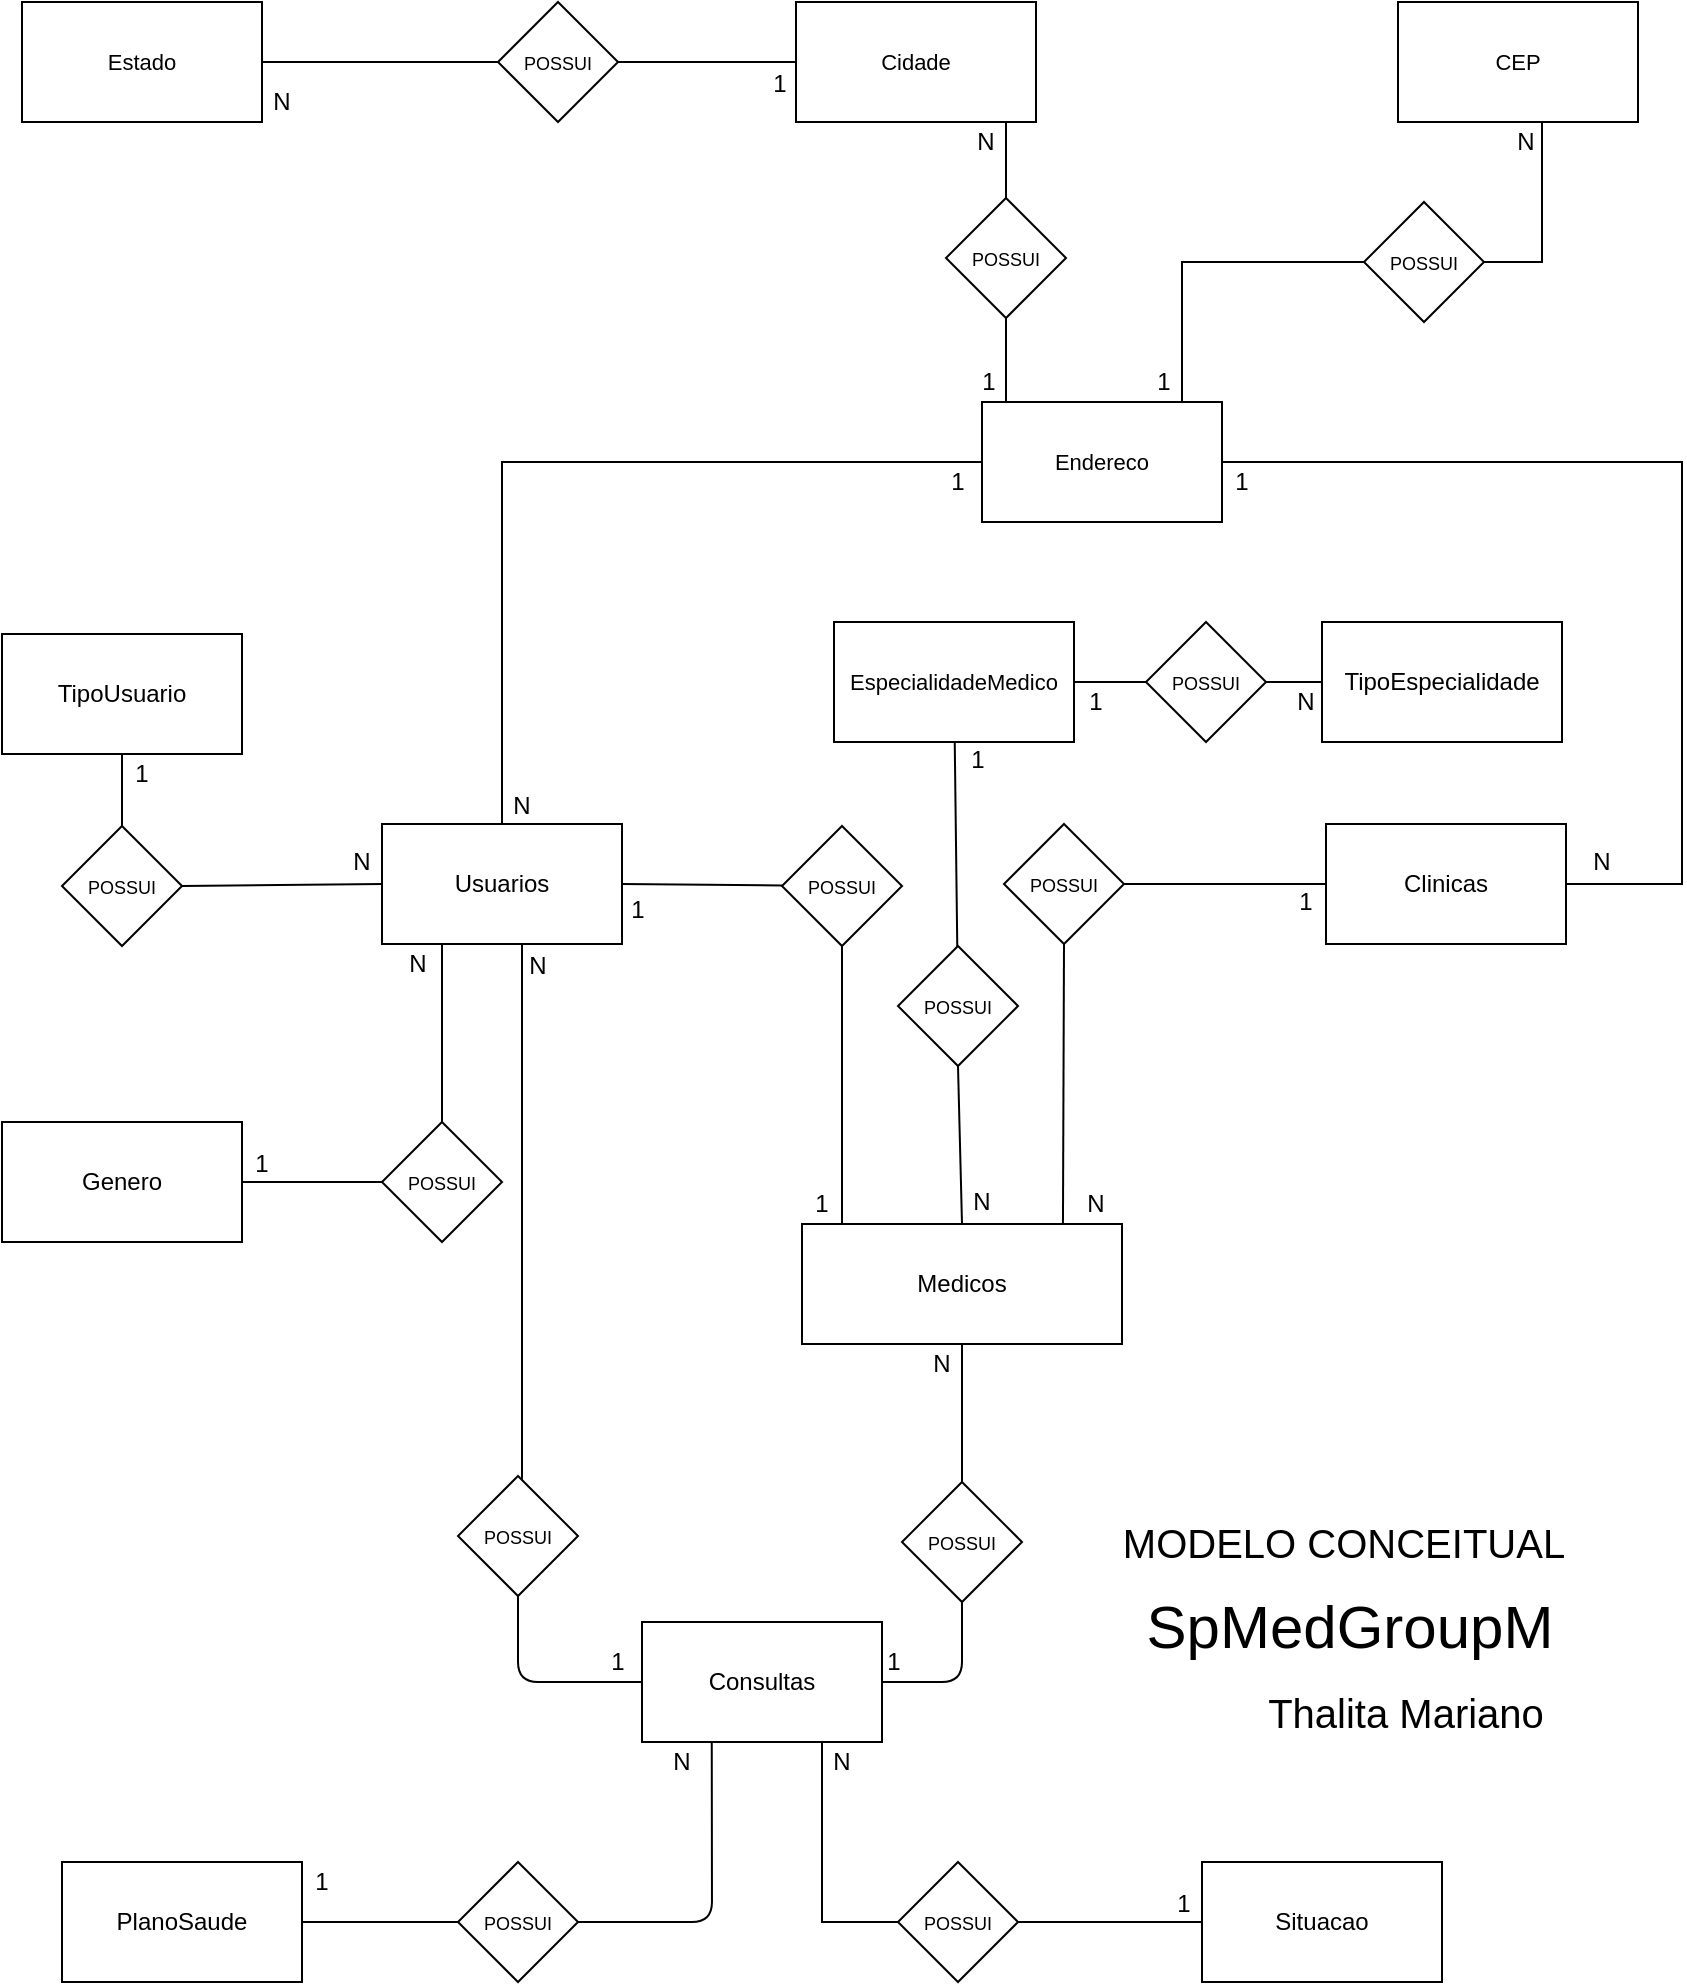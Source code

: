<mxfile version="12.6.7" type="device" pages="2"><diagram id="E3R70f-KabWAEwBy0KVP" name="Conceitual"><mxGraphModel dx="1050" dy="2036" grid="1" gridSize="10" guides="1" tooltips="1" connect="1" arrows="1" fold="1" page="1" pageScale="1" pageWidth="827" pageHeight="1169" math="0" shadow="0"><root><mxCell id="0"/><mxCell id="1" parent="0"/><mxCell id="xHAapNDR8gsOzwDroYfN-29" value="" style="endArrow=none;html=1;entryX=0.5;entryY=1;entryDx=0;entryDy=0;exitX=0.087;exitY=1.005;exitDx=0;exitDy=0;exitPerimeter=0;" parent="1" source="xHAapNDR8gsOzwDroYfN-34" target="xHAapNDR8gsOzwDroYfN-12" edge="1"><mxGeometry width="50" height="50" relative="1" as="geometry"><mxPoint x="561" y="290" as="sourcePoint"/><mxPoint x="511" y="110" as="targetPoint"/></mxGeometry></mxCell><mxCell id="xHAapNDR8gsOzwDroYfN-1" value="TipoUsuario" style="rounded=0;whiteSpace=wrap;html=1;" parent="1" vertex="1"><mxGeometry x="30" y="36" width="120" height="60" as="geometry"/></mxCell><mxCell id="xHAapNDR8gsOzwDroYfN-2" value="TipoEspecialidade" style="rounded=0;whiteSpace=wrap;html=1;" parent="1" vertex="1"><mxGeometry x="690" y="30" width="120" height="60" as="geometry"/></mxCell><mxCell id="xHAapNDR8gsOzwDroYfN-3" value="Clinicas" style="rounded=0;whiteSpace=wrap;html=1;" parent="1" vertex="1"><mxGeometry x="692" y="131" width="120" height="60" as="geometry"/></mxCell><mxCell id="xHAapNDR8gsOzwDroYfN-4" value="Medicos" style="rounded=0;whiteSpace=wrap;html=1;" parent="1" vertex="1"><mxGeometry x="430" y="331" width="160" height="60" as="geometry"/></mxCell><mxCell id="59mB67NXf1VHoT856YXp-1" style="edgeStyle=orthogonalEdgeStyle;rounded=0;orthogonalLoop=1;jettySize=auto;html=1;endArrow=none;endFill=0;" edge="1" parent="1" source="xHAapNDR8gsOzwDroYfN-6" target="xHAapNDR8gsOzwDroYfN-61"><mxGeometry relative="1" as="geometry"><Array as="points"><mxPoint x="290" y="410"/><mxPoint x="290" y="410"/></Array></mxGeometry></mxCell><mxCell id="xHAapNDR8gsOzwDroYfN-6" value="Usuarios" style="rounded=0;whiteSpace=wrap;html=1;" parent="1" vertex="1"><mxGeometry x="220" y="131" width="120" height="60" as="geometry"/></mxCell><mxCell id="xHAapNDR8gsOzwDroYfN-7" value="Consultas" style="rounded=0;whiteSpace=wrap;html=1;" parent="1" vertex="1"><mxGeometry x="350" y="530" width="120" height="60" as="geometry"/></mxCell><mxCell id="xHAapNDR8gsOzwDroYfN-8" value="&lt;font style=&quot;font-size: 9px&quot;&gt;POSSUI&lt;/font&gt;" style="rhombus;whiteSpace=wrap;html=1;" parent="1" vertex="1"><mxGeometry x="60" y="132" width="60" height="60" as="geometry"/></mxCell><mxCell id="xHAapNDR8gsOzwDroYfN-11" value="&lt;font style=&quot;font-size: 9px&quot;&gt;POSSUI&lt;/font&gt;" style="rhombus;whiteSpace=wrap;html=1;" parent="1" vertex="1"><mxGeometry x="478" y="192" width="60" height="60" as="geometry"/></mxCell><mxCell id="xHAapNDR8gsOzwDroYfN-12" value="&lt;font style=&quot;font-size: 9px&quot;&gt;POSSUI&lt;/font&gt;" style="rhombus;whiteSpace=wrap;html=1;" parent="1" vertex="1"><mxGeometry x="531" y="131" width="60" height="60" as="geometry"/></mxCell><mxCell id="xHAapNDR8gsOzwDroYfN-13" value="" style="endArrow=none;html=1;entryX=0.5;entryY=0;entryDx=0;entryDy=0;exitX=0.5;exitY=1;exitDx=0;exitDy=0;" parent="1" source="xHAapNDR8gsOzwDroYfN-1" target="xHAapNDR8gsOzwDroYfN-8" edge="1"><mxGeometry width="50" height="50" relative="1" as="geometry"><mxPoint x="170" y="186.5" as="sourcePoint"/><mxPoint x="200" y="136.5" as="targetPoint"/></mxGeometry></mxCell><mxCell id="xHAapNDR8gsOzwDroYfN-18" value="N" style="text;html=1;strokeColor=none;fillColor=none;align=center;verticalAlign=middle;whiteSpace=wrap;rounded=0;" parent="1" vertex="1"><mxGeometry x="190" y="140" width="40" height="20" as="geometry"/></mxCell><mxCell id="xHAapNDR8gsOzwDroYfN-21" value="1" style="text;html=1;strokeColor=none;fillColor=none;align=center;verticalAlign=middle;whiteSpace=wrap;rounded=0;" parent="1" vertex="1"><mxGeometry x="80" y="96" width="40" height="20" as="geometry"/></mxCell><mxCell id="xHAapNDR8gsOzwDroYfN-22" value="" style="endArrow=none;html=1;entryX=0;entryY=0.5;entryDx=0;entryDy=0;exitX=1;exitY=0.5;exitDx=0;exitDy=0;" parent="1" source="xHAapNDR8gsOzwDroYfN-8" target="xHAapNDR8gsOzwDroYfN-6" edge="1"><mxGeometry width="50" height="50" relative="1" as="geometry"><mxPoint x="260" y="150" as="sourcePoint"/><mxPoint x="310" y="100" as="targetPoint"/></mxGeometry></mxCell><mxCell id="xHAapNDR8gsOzwDroYfN-24" value="N" style="text;html=1;strokeColor=none;fillColor=none;align=center;verticalAlign=middle;whiteSpace=wrap;rounded=0;" parent="1" vertex="1"><mxGeometry x="662" y="60" width="40" height="20" as="geometry"/></mxCell><mxCell id="xHAapNDR8gsOzwDroYfN-25" value="N" style="text;html=1;strokeColor=none;fillColor=none;align=center;verticalAlign=middle;whiteSpace=wrap;rounded=0;" parent="1" vertex="1"><mxGeometry x="500" y="310" width="40" height="20" as="geometry"/></mxCell><mxCell id="xHAapNDR8gsOzwDroYfN-26" value="" style="endArrow=none;html=1;entryX=0.5;entryY=1;entryDx=0;entryDy=0;exitX=0.5;exitY=0;exitDx=0;exitDy=0;" parent="1" source="xHAapNDR8gsOzwDroYfN-4" target="xHAapNDR8gsOzwDroYfN-11" edge="1"><mxGeometry width="50" height="50" relative="1" as="geometry"><mxPoint x="450" y="190" as="sourcePoint"/><mxPoint x="500" y="140" as="targetPoint"/></mxGeometry></mxCell><mxCell id="xHAapNDR8gsOzwDroYfN-27" value="" style="endArrow=none;html=1;entryX=0;entryY=0.5;entryDx=0;entryDy=0;exitX=1;exitY=0.5;exitDx=0;exitDy=0;" parent="1" source="xHAapNDR8gsOzwDroYfN-12" target="xHAapNDR8gsOzwDroYfN-3" edge="1"><mxGeometry width="50" height="50" relative="1" as="geometry"><mxPoint x="640" y="170" as="sourcePoint"/><mxPoint x="685" y="160" as="targetPoint"/></mxGeometry></mxCell><mxCell id="xHAapNDR8gsOzwDroYfN-33" value="1" style="text;html=1;strokeColor=none;fillColor=none;align=center;verticalAlign=middle;whiteSpace=wrap;rounded=0;" parent="1" vertex="1"><mxGeometry x="662" y="160" width="40" height="20" as="geometry"/></mxCell><mxCell id="xHAapNDR8gsOzwDroYfN-34" value="N" style="text;html=1;strokeColor=none;fillColor=none;align=center;verticalAlign=middle;whiteSpace=wrap;rounded=0;" parent="1" vertex="1"><mxGeometry x="557" y="311" width="40" height="20" as="geometry"/></mxCell><mxCell id="xHAapNDR8gsOzwDroYfN-36" value="&lt;font style=&quot;font-size: 9px&quot;&gt;POSSUI&lt;/font&gt;" style="rhombus;whiteSpace=wrap;html=1;" parent="1" vertex="1"><mxGeometry x="420" y="132" width="60" height="60" as="geometry"/></mxCell><mxCell id="xHAapNDR8gsOzwDroYfN-37" value="" style="endArrow=none;html=1;exitX=1;exitY=0.5;exitDx=0;exitDy=0;" parent="1" source="xHAapNDR8gsOzwDroYfN-6" target="xHAapNDR8gsOzwDroYfN-36" edge="1"><mxGeometry width="50" height="50" relative="1" as="geometry"><mxPoint x="601" y="150" as="sourcePoint"/><mxPoint x="700" y="150" as="targetPoint"/></mxGeometry></mxCell><mxCell id="xHAapNDR8gsOzwDroYfN-39" value="1" style="text;html=1;strokeColor=none;fillColor=none;align=center;verticalAlign=middle;whiteSpace=wrap;rounded=0;" parent="1" vertex="1"><mxGeometry x="420" y="311" width="40" height="20" as="geometry"/></mxCell><mxCell id="xHAapNDR8gsOzwDroYfN-40" value="1" style="text;html=1;strokeColor=none;fillColor=none;align=center;verticalAlign=middle;whiteSpace=wrap;rounded=0;" parent="1" vertex="1"><mxGeometry x="328" y="164" width="40" height="20" as="geometry"/></mxCell><mxCell id="xHAapNDR8gsOzwDroYfN-49" value="&lt;font style=&quot;font-size: 11px&quot;&gt;EspecialidadeMedico&lt;/font&gt;" style="rounded=0;whiteSpace=wrap;html=1;" parent="1" vertex="1"><mxGeometry x="446" y="30" width="120" height="60" as="geometry"/></mxCell><mxCell id="xHAapNDR8gsOzwDroYfN-50" value="1" style="text;html=1;strokeColor=none;fillColor=none;align=center;verticalAlign=middle;whiteSpace=wrap;rounded=0;" parent="1" vertex="1"><mxGeometry x="498" y="89" width="40" height="20" as="geometry"/></mxCell><mxCell id="xHAapNDR8gsOzwDroYfN-51" value="" style="endArrow=none;html=1;" parent="1" source="xHAapNDR8gsOzwDroYfN-11" target="xHAapNDR8gsOzwDroYfN-49" edge="1"><mxGeometry width="50" height="50" relative="1" as="geometry"><mxPoint x="510" y="180" as="sourcePoint"/><mxPoint x="540" y="115" as="targetPoint"/></mxGeometry></mxCell><mxCell id="xHAapNDR8gsOzwDroYfN-53" value="1" style="text;html=1;strokeColor=none;fillColor=none;align=center;verticalAlign=middle;whiteSpace=wrap;rounded=0;" parent="1" vertex="1"><mxGeometry x="557" y="60" width="40" height="20" as="geometry"/></mxCell><mxCell id="xHAapNDR8gsOzwDroYfN-54" value="" style="endArrow=none;html=1;entryX=0;entryY=0.5;entryDx=0;entryDy=0;exitX=1;exitY=0.5;exitDx=0;exitDy=0;" parent="1" source="xHAapNDR8gsOzwDroYfN-90" target="xHAapNDR8gsOzwDroYfN-2" edge="1"><mxGeometry width="50" height="50" relative="1" as="geometry"><mxPoint x="601" y="150" as="sourcePoint"/><mxPoint x="700" y="150" as="targetPoint"/></mxGeometry></mxCell><mxCell id="xHAapNDR8gsOzwDroYfN-60" value="&lt;font style=&quot;font-size: 9px&quot;&gt;POSSUI&lt;/font&gt;" style="rhombus;whiteSpace=wrap;html=1;" parent="1" vertex="1"><mxGeometry x="480" y="460" width="60" height="60" as="geometry"/></mxCell><mxCell id="xHAapNDR8gsOzwDroYfN-61" value="&lt;font style=&quot;font-size: 9px&quot;&gt;POSSUI&lt;/font&gt;" style="rhombus;whiteSpace=wrap;html=1;" parent="1" vertex="1"><mxGeometry x="258" y="457" width="60" height="60" as="geometry"/></mxCell><mxCell id="xHAapNDR8gsOzwDroYfN-65" value="" style="endArrow=none;html=1;entryX=0.5;entryY=1;entryDx=0;entryDy=0;exitX=0.5;exitY=0;exitDx=0;exitDy=0;" parent="1" source="xHAapNDR8gsOzwDroYfN-60" target="xHAapNDR8gsOzwDroYfN-4" edge="1"><mxGeometry width="50" height="50" relative="1" as="geometry"><mxPoint x="570" y="470" as="sourcePoint"/><mxPoint x="620" y="420" as="targetPoint"/></mxGeometry></mxCell><mxCell id="xHAapNDR8gsOzwDroYfN-68" value="" style="endArrow=none;html=1;entryX=0.5;entryY=1;entryDx=0;entryDy=0;exitX=0.75;exitY=1;exitDx=0;exitDy=0;" parent="1" source="xHAapNDR8gsOzwDroYfN-39" target="xHAapNDR8gsOzwDroYfN-36" edge="1"><mxGeometry width="50" height="50" relative="1" as="geometry"><mxPoint x="440.5" y="291" as="sourcePoint"/><mxPoint x="439.5" y="210" as="targetPoint"/></mxGeometry></mxCell><mxCell id="xHAapNDR8gsOzwDroYfN-69" value="1" style="text;html=1;strokeColor=none;fillColor=none;align=center;verticalAlign=middle;whiteSpace=wrap;rounded=0;" parent="1" vertex="1"><mxGeometry x="318" y="540" width="40" height="20" as="geometry"/></mxCell><mxCell id="xHAapNDR8gsOzwDroYfN-70" value="N" style="text;html=1;strokeColor=none;fillColor=none;align=center;verticalAlign=middle;whiteSpace=wrap;rounded=0;" parent="1" vertex="1"><mxGeometry x="278" y="192" width="40" height="20" as="geometry"/></mxCell><mxCell id="xHAapNDR8gsOzwDroYfN-71" value="N" style="text;html=1;strokeColor=none;fillColor=none;align=center;verticalAlign=middle;whiteSpace=wrap;rounded=0;" parent="1" vertex="1"><mxGeometry x="480" y="391" width="40" height="20" as="geometry"/></mxCell><mxCell id="xHAapNDR8gsOzwDroYfN-72" value="1" style="text;html=1;strokeColor=none;fillColor=none;align=center;verticalAlign=middle;whiteSpace=wrap;rounded=0;" parent="1" vertex="1"><mxGeometry x="456" y="540" width="40" height="20" as="geometry"/></mxCell><mxCell id="xHAapNDR8gsOzwDroYfN-73" value="" style="endArrow=none;html=1;entryX=0.5;entryY=1;entryDx=0;entryDy=0;exitX=0;exitY=0.5;exitDx=0;exitDy=0;" parent="1" source="xHAapNDR8gsOzwDroYfN-7" target="xHAapNDR8gsOzwDroYfN-61" edge="1"><mxGeometry width="50" height="50" relative="1" as="geometry"><mxPoint x="230" y="609" as="sourcePoint"/><mxPoint x="280" y="559" as="targetPoint"/><Array as="points"><mxPoint x="288" y="560"/></Array></mxGeometry></mxCell><mxCell id="xHAapNDR8gsOzwDroYfN-74" value="" style="endArrow=none;html=1;entryX=0.5;entryY=1;entryDx=0;entryDy=0;exitX=1;exitY=0.5;exitDx=0;exitDy=0;" parent="1" source="xHAapNDR8gsOzwDroYfN-7" target="xHAapNDR8gsOzwDroYfN-60" edge="1"><mxGeometry width="50" height="50" relative="1" as="geometry"><mxPoint x="680" y="560" as="sourcePoint"/><mxPoint x="550" y="550" as="targetPoint"/><Array as="points"><mxPoint x="510" y="560"/></Array></mxGeometry></mxCell><mxCell id="xHAapNDR8gsOzwDroYfN-76" value="N" style="text;html=1;strokeColor=none;fillColor=none;align=center;verticalAlign=middle;whiteSpace=wrap;rounded=0;" parent="1" vertex="1"><mxGeometry x="350" y="590" width="40" height="20" as="geometry"/></mxCell><mxCell id="xHAapNDR8gsOzwDroYfN-78" value="PlanoSaude" style="rounded=0;whiteSpace=wrap;html=1;" parent="1" vertex="1"><mxGeometry x="60" y="650" width="120" height="60" as="geometry"/></mxCell><mxCell id="xHAapNDR8gsOzwDroYfN-79" value="1" style="text;html=1;strokeColor=none;fillColor=none;align=center;verticalAlign=middle;whiteSpace=wrap;rounded=0;" parent="1" vertex="1"><mxGeometry x="170" y="650" width="40" height="20" as="geometry"/></mxCell><mxCell id="xHAapNDR8gsOzwDroYfN-80" value="&lt;font style=&quot;font-size: 9px&quot;&gt;POSSUI&lt;/font&gt;" style="rhombus;whiteSpace=wrap;html=1;" parent="1" vertex="1"><mxGeometry x="258" y="650" width="60" height="60" as="geometry"/></mxCell><mxCell id="xHAapNDR8gsOzwDroYfN-82" value="" style="endArrow=none;html=1;exitX=1;exitY=0.5;exitDx=0;exitDy=0;entryX=0.872;entryY=-0.026;entryDx=0;entryDy=0;entryPerimeter=0;" parent="1" source="xHAapNDR8gsOzwDroYfN-80" target="xHAapNDR8gsOzwDroYfN-76" edge="1"><mxGeometry width="50" height="50" relative="1" as="geometry"><mxPoint x="20" y="670" as="sourcePoint"/><mxPoint x="203.5" y="361" as="targetPoint"/><Array as="points"><mxPoint x="385" y="680"/></Array></mxGeometry></mxCell><mxCell id="xHAapNDR8gsOzwDroYfN-90" value="&lt;font style=&quot;font-size: 9px&quot;&gt;POSSUI&lt;/font&gt;" style="rhombus;whiteSpace=wrap;html=1;" parent="1" vertex="1"><mxGeometry x="602" y="30" width="60" height="60" as="geometry"/></mxCell><mxCell id="xHAapNDR8gsOzwDroYfN-91" value="" style="endArrow=none;html=1;entryX=0;entryY=0.5;entryDx=0;entryDy=0;exitX=1;exitY=0.5;exitDx=0;exitDy=0;" parent="1" source="xHAapNDR8gsOzwDroYfN-49" target="xHAapNDR8gsOzwDroYfN-90" edge="1"><mxGeometry width="50" height="50" relative="1" as="geometry"><mxPoint x="565" y="60" as="sourcePoint"/><mxPoint x="690" y="60" as="targetPoint"/></mxGeometry></mxCell><mxCell id="xt29dV2iJwM4mFNq74Bc-1" value="&lt;font style=&quot;font-size: 30px&quot;&gt;SpMedGroupM&lt;/font&gt;" style="text;html=1;strokeColor=none;fillColor=none;align=center;verticalAlign=middle;whiteSpace=wrap;rounded=0;" parent="1" vertex="1"><mxGeometry x="684" y="517" width="40" height="30" as="geometry"/></mxCell><mxCell id="xt29dV2iJwM4mFNq74Bc-2" value="&lt;font style=&quot;font-size: 20px&quot;&gt;Thalita Mariano&lt;br&gt;&lt;/font&gt;" style="text;html=1;strokeColor=none;fillColor=none;align=center;verticalAlign=middle;whiteSpace=wrap;rounded=0;" parent="1" vertex="1"><mxGeometry x="652" y="560" width="160" height="30" as="geometry"/></mxCell><mxCell id="xt29dV2iJwM4mFNq74Bc-4" value="&lt;font style=&quot;font-size: 20px&quot;&gt;MODELO CONCEITUAL&lt;/font&gt;" style="text;html=1;strokeColor=none;fillColor=none;align=center;verticalAlign=middle;whiteSpace=wrap;rounded=0;" parent="1" vertex="1"><mxGeometry x="587" y="475" width="228" height="30" as="geometry"/></mxCell><mxCell id="59mB67NXf1VHoT856YXp-3" value="" style="endArrow=none;html=1;exitX=0;exitY=0.5;exitDx=0;exitDy=0;" edge="1" parent="1" source="xHAapNDR8gsOzwDroYfN-80" target="xHAapNDR8gsOzwDroYfN-78"><mxGeometry width="50" height="50" relative="1" as="geometry"><mxPoint x="288" y="710" as="sourcePoint"/><mxPoint x="180" y="703.571" as="targetPoint"/></mxGeometry></mxCell><mxCell id="59mB67NXf1VHoT856YXp-6" style="edgeStyle=orthogonalEdgeStyle;rounded=0;orthogonalLoop=1;jettySize=auto;html=1;entryX=0.5;entryY=0;entryDx=0;entryDy=0;endArrow=none;endFill=0;" edge="1" parent="1" source="59mB67NXf1VHoT856YXp-5" target="xHAapNDR8gsOzwDroYfN-6"><mxGeometry relative="1" as="geometry"/></mxCell><mxCell id="59mB67NXf1VHoT856YXp-7" style="edgeStyle=orthogonalEdgeStyle;rounded=0;orthogonalLoop=1;jettySize=auto;html=1;entryX=1;entryY=0.5;entryDx=0;entryDy=0;endArrow=none;endFill=0;" edge="1" parent="1" source="59mB67NXf1VHoT856YXp-5" target="xHAapNDR8gsOzwDroYfN-3"><mxGeometry relative="1" as="geometry"><Array as="points"><mxPoint x="870" y="-50"/><mxPoint x="870" y="161"/></Array></mxGeometry></mxCell><mxCell id="59mB67NXf1VHoT856YXp-5" value="&lt;font style=&quot;font-size: 11px&quot;&gt;Endereco&lt;/font&gt;" style="rounded=0;whiteSpace=wrap;html=1;" vertex="1" parent="1"><mxGeometry x="520" y="-80" width="120" height="60" as="geometry"/></mxCell><mxCell id="59mB67NXf1VHoT856YXp-8" value="N" style="text;html=1;strokeColor=none;fillColor=none;align=center;verticalAlign=middle;whiteSpace=wrap;rounded=0;" vertex="1" parent="1"><mxGeometry x="270" y="112" width="40" height="20" as="geometry"/></mxCell><mxCell id="59mB67NXf1VHoT856YXp-9" value="1" style="text;html=1;strokeColor=none;fillColor=none;align=center;verticalAlign=middle;whiteSpace=wrap;rounded=0;" vertex="1" parent="1"><mxGeometry x="488" y="-50" width="40" height="20" as="geometry"/></mxCell><mxCell id="59mB67NXf1VHoT856YXp-10" value="1" style="text;html=1;strokeColor=none;fillColor=none;align=center;verticalAlign=middle;whiteSpace=wrap;rounded=0;" vertex="1" parent="1"><mxGeometry x="630" y="-50" width="40" height="20" as="geometry"/></mxCell><mxCell id="59mB67NXf1VHoT856YXp-11" value="N" style="text;html=1;strokeColor=none;fillColor=none;align=center;verticalAlign=middle;whiteSpace=wrap;rounded=0;" vertex="1" parent="1"><mxGeometry x="810" y="140" width="40" height="20" as="geometry"/></mxCell><mxCell id="59mB67NXf1VHoT856YXp-17" style="edgeStyle=orthogonalEdgeStyle;rounded=0;orthogonalLoop=1;jettySize=auto;html=1;entryX=0;entryY=0.5;entryDx=0;entryDy=0;endArrow=none;endFill=0;" edge="1" parent="1" source="59mB67NXf1VHoT856YXp-49" target="59mB67NXf1VHoT856YXp-14"><mxGeometry relative="1" as="geometry"/></mxCell><mxCell id="59mB67NXf1VHoT856YXp-13" value="&lt;span style=&quot;font-size: 11px&quot;&gt;Estado&lt;br&gt;&lt;/span&gt;" style="rounded=0;whiteSpace=wrap;html=1;" vertex="1" parent="1"><mxGeometry x="40" y="-280" width="120" height="60" as="geometry"/></mxCell><mxCell id="59mB67NXf1VHoT856YXp-18" style="edgeStyle=orthogonalEdgeStyle;rounded=0;orthogonalLoop=1;jettySize=auto;html=1;entryX=0.5;entryY=0;entryDx=0;entryDy=0;endArrow=none;endFill=0;" edge="1" parent="1"><mxGeometry relative="1" as="geometry"><mxPoint x="532.0" y="-220" as="sourcePoint"/><mxPoint x="582" y="-80" as="targetPoint"/><Array as="points"><mxPoint x="532" y="-80"/></Array></mxGeometry></mxCell><mxCell id="59mB67NXf1VHoT856YXp-14" value="&lt;span style=&quot;font-size: 11px&quot;&gt;Cidade&lt;br&gt;&lt;/span&gt;" style="rounded=0;whiteSpace=wrap;html=1;" vertex="1" parent="1"><mxGeometry x="427" y="-280" width="120" height="60" as="geometry"/></mxCell><mxCell id="59mB67NXf1VHoT856YXp-15" value="&lt;span style=&quot;font-size: 11px&quot;&gt;CEP&lt;br&gt;&lt;/span&gt;" style="rounded=0;whiteSpace=wrap;html=1;" vertex="1" parent="1"><mxGeometry x="728" y="-280" width="120" height="60" as="geometry"/></mxCell><mxCell id="59mB67NXf1VHoT856YXp-19" value="N" style="text;html=1;strokeColor=none;fillColor=none;align=center;verticalAlign=middle;whiteSpace=wrap;rounded=0;" vertex="1" parent="1"><mxGeometry x="150" y="-240" width="40" height="20" as="geometry"/></mxCell><mxCell id="59mB67NXf1VHoT856YXp-20" value="1" style="text;html=1;strokeColor=none;fillColor=none;align=center;verticalAlign=middle;whiteSpace=wrap;rounded=0;" vertex="1" parent="1"><mxGeometry x="399" y="-249" width="40" height="20" as="geometry"/></mxCell><mxCell id="59mB67NXf1VHoT856YXp-38" style="edgeStyle=orthogonalEdgeStyle;rounded=0;orthogonalLoop=1;jettySize=auto;html=1;exitX=1;exitY=0;exitDx=0;exitDy=0;entryX=1;entryY=0.5;entryDx=0;entryDy=0;endArrow=none;endFill=0;" edge="1" parent="1" source="59mB67NXf1VHoT856YXp-21" target="59mB67NXf1VHoT856YXp-37"><mxGeometry relative="1" as="geometry"><Array as="points"><mxPoint x="800" y="-220"/><mxPoint x="800" y="-150"/></Array></mxGeometry></mxCell><mxCell id="59mB67NXf1VHoT856YXp-27" value="N" style="text;html=1;strokeColor=none;fillColor=none;align=center;verticalAlign=middle;whiteSpace=wrap;rounded=0;" vertex="1" parent="1"><mxGeometry x="502" y="-220" width="40" height="20" as="geometry"/></mxCell><mxCell id="59mB67NXf1VHoT856YXp-32" style="edgeStyle=orthogonalEdgeStyle;rounded=0;orthogonalLoop=1;jettySize=auto;html=1;endArrow=none;endFill=0;" edge="1" parent="1" source="59mB67NXf1VHoT856YXp-31" target="xHAapNDR8gsOzwDroYfN-6"><mxGeometry relative="1" as="geometry"><Array as="points"><mxPoint x="250" y="310"/></Array></mxGeometry></mxCell><mxCell id="59mB67NXf1VHoT856YXp-31" value="Genero" style="rounded=0;whiteSpace=wrap;html=1;" vertex="1" parent="1"><mxGeometry x="30" y="280" width="120" height="60" as="geometry"/></mxCell><mxCell id="59mB67NXf1VHoT856YXp-33" value="1" style="text;html=1;strokeColor=none;fillColor=none;align=center;verticalAlign=middle;whiteSpace=wrap;rounded=0;" vertex="1" parent="1"><mxGeometry x="140" y="291" width="40" height="20" as="geometry"/></mxCell><mxCell id="59mB67NXf1VHoT856YXp-34" value="N" style="text;html=1;strokeColor=none;fillColor=none;align=center;verticalAlign=middle;whiteSpace=wrap;rounded=0;" vertex="1" parent="1"><mxGeometry x="218" y="191" width="40" height="20" as="geometry"/></mxCell><mxCell id="59mB67NXf1VHoT856YXp-37" value="&lt;font style=&quot;font-size: 9px&quot;&gt;POSSUI&lt;/font&gt;" style="rhombus;whiteSpace=wrap;html=1;" vertex="1" parent="1"><mxGeometry x="711" y="-180" width="60" height="60" as="geometry"/></mxCell><mxCell id="59mB67NXf1VHoT856YXp-23" value="1" style="text;html=1;strokeColor=none;fillColor=none;align=center;verticalAlign=middle;whiteSpace=wrap;rounded=0;" vertex="1" parent="1"><mxGeometry x="591" y="-100" width="40" height="20" as="geometry"/></mxCell><mxCell id="59mB67NXf1VHoT856YXp-45" style="edgeStyle=orthogonalEdgeStyle;rounded=0;orthogonalLoop=1;jettySize=auto;html=1;endArrow=none;endFill=0;" edge="1" parent="1" source="59mB67NXf1VHoT856YXp-37" target="59mB67NXf1VHoT856YXp-5"><mxGeometry relative="1" as="geometry"><mxPoint x="702.0" y="-100.0" as="sourcePoint"/><mxPoint x="586.36" y="-80.18" as="targetPoint"/><Array as="points"><mxPoint x="620" y="-150"/></Array></mxGeometry></mxCell><mxCell id="59mB67NXf1VHoT856YXp-21" value="N" style="text;html=1;strokeColor=none;fillColor=none;align=center;verticalAlign=middle;whiteSpace=wrap;rounded=0;" vertex="1" parent="1"><mxGeometry x="781" y="-220" width="22" height="20" as="geometry"/></mxCell><mxCell id="59mB67NXf1VHoT856YXp-48" value="&lt;font style=&quot;font-size: 9px&quot;&gt;POSSUI&lt;/font&gt;" style="rhombus;whiteSpace=wrap;html=1;" vertex="1" parent="1"><mxGeometry x="502" y="-182" width="60" height="60" as="geometry"/></mxCell><mxCell id="59mB67NXf1VHoT856YXp-49" value="&lt;font style=&quot;font-size: 9px&quot;&gt;POSSUI&lt;/font&gt;" style="rhombus;whiteSpace=wrap;html=1;" vertex="1" parent="1"><mxGeometry x="278" y="-280" width="60" height="60" as="geometry"/></mxCell><mxCell id="59mB67NXf1VHoT856YXp-50" style="edgeStyle=orthogonalEdgeStyle;rounded=0;orthogonalLoop=1;jettySize=auto;html=1;entryX=0;entryY=0.5;entryDx=0;entryDy=0;endArrow=none;endFill=0;" edge="1" parent="1" source="59mB67NXf1VHoT856YXp-13" target="59mB67NXf1VHoT856YXp-49"><mxGeometry relative="1" as="geometry"><mxPoint x="300" y="-250" as="sourcePoint"/><mxPoint x="330" y="-250" as="targetPoint"/></mxGeometry></mxCell><mxCell id="59mB67NXf1VHoT856YXp-53" value="&lt;font style=&quot;font-size: 9px&quot;&gt;POSSUI&lt;/font&gt;" style="rhombus;whiteSpace=wrap;html=1;" vertex="1" parent="1"><mxGeometry x="220" y="280" width="60" height="60" as="geometry"/></mxCell><mxCell id="M6uzJ3uWHhP_59eEKUyo-6" style="edgeStyle=orthogonalEdgeStyle;rounded=0;orthogonalLoop=1;jettySize=auto;html=1;endArrow=none;endFill=0;" edge="1" parent="1" source="M6uzJ3uWHhP_59eEKUyo-2" target="M6uzJ3uWHhP_59eEKUyo-5"><mxGeometry relative="1" as="geometry"><mxPoint x="540" y="680" as="targetPoint"/></mxGeometry></mxCell><mxCell id="M6uzJ3uWHhP_59eEKUyo-2" value="Situacao" style="rounded=0;whiteSpace=wrap;html=1;" vertex="1" parent="1"><mxGeometry x="630.0" y="650" width="120" height="60" as="geometry"/></mxCell><mxCell id="M6uzJ3uWHhP_59eEKUyo-4" value="N" style="text;html=1;strokeColor=none;fillColor=none;align=center;verticalAlign=middle;whiteSpace=wrap;rounded=0;" vertex="1" parent="1"><mxGeometry x="430" y="590" width="40" height="20" as="geometry"/></mxCell><mxCell id="M6uzJ3uWHhP_59eEKUyo-7" style="edgeStyle=orthogonalEdgeStyle;rounded=0;orthogonalLoop=1;jettySize=auto;html=1;exitX=0;exitY=0.5;exitDx=0;exitDy=0;endArrow=none;endFill=0;" edge="1" parent="1" source="M6uzJ3uWHhP_59eEKUyo-5" target="xHAapNDR8gsOzwDroYfN-7"><mxGeometry relative="1" as="geometry"><Array as="points"><mxPoint x="440" y="680"/></Array></mxGeometry></mxCell><mxCell id="M6uzJ3uWHhP_59eEKUyo-5" value="&lt;font style=&quot;font-size: 9px&quot;&gt;POSSUI&lt;/font&gt;" style="rhombus;whiteSpace=wrap;html=1;" vertex="1" parent="1"><mxGeometry x="478" y="650" width="60" height="60" as="geometry"/></mxCell><mxCell id="M6uzJ3uWHhP_59eEKUyo-8" value="1" style="text;html=1;strokeColor=none;fillColor=none;align=center;verticalAlign=middle;whiteSpace=wrap;rounded=0;" vertex="1" parent="1"><mxGeometry x="601" y="661" width="40" height="20" as="geometry"/></mxCell><mxCell id="M6uzJ3uWHhP_59eEKUyo-13" value="1" style="text;html=1;strokeColor=none;fillColor=none;align=center;verticalAlign=middle;whiteSpace=wrap;rounded=0;" vertex="1" parent="1"><mxGeometry x="519" y="-100" width="9" height="20" as="geometry"/></mxCell></root></mxGraphModel></diagram><diagram id="ithbFeiR3hK23LhVvlyl" name="Lógico"><mxGraphModel dx="1888" dy="531" grid="1" gridSize="10" guides="1" tooltips="1" connect="1" arrows="1" fold="1" page="1" pageScale="1" pageWidth="850" pageHeight="1100" math="0" shadow="0"><root><mxCell id="2thRscf1hzppe7TldHrI-0"/><mxCell id="2thRscf1hzppe7TldHrI-1" parent="2thRscf1hzppe7TldHrI-0"/><mxCell id="2thRscf1hzppe7TldHrI-10" value="Usuarios" style="swimlane;fontStyle=0;childLayout=stackLayout;horizontal=1;startSize=26;fillColor=#e0e0e0;horizontalStack=0;resizeParent=1;resizeParentMax=0;resizeLast=0;collapsible=1;marginBottom=0;swimlaneFillColor=#ffffff;align=center;fontSize=14;" parent="2thRscf1hzppe7TldHrI-1" vertex="1"><mxGeometry x="-140" y="460" width="240" height="294" as="geometry"/></mxCell><mxCell id="2thRscf1hzppe7TldHrI-11" value="IdUsuario INT" style="shape=partialRectangle;top=0;left=0;right=0;bottom=0;align=left;verticalAlign=middle;fillColor=none;spacingLeft=60;spacingRight=4;overflow=hidden;rotatable=0;points=[[0,0.5],[1,0.5]];portConstraint=eastwest;dropTarget=0;fontStyle=5;fontSize=12;" parent="2thRscf1hzppe7TldHrI-10" vertex="1"><mxGeometry y="26" width="240" height="30" as="geometry"/></mxCell><mxCell id="2thRscf1hzppe7TldHrI-12" value="PK,FK1" style="shape=partialRectangle;fontStyle=1;top=0;left=0;bottom=0;fillColor=none;align=left;verticalAlign=middle;spacingLeft=4;spacingRight=4;overflow=hidden;rotatable=0;points=[];portConstraint=eastwest;part=1;fontSize=12;" parent="2thRscf1hzppe7TldHrI-11" vertex="1" connectable="0"><mxGeometry width="56" height="30" as="geometry"/></mxCell><mxCell id="2thRscf1hzppe7TldHrI-13" value="IdTipoUsuario INT" style="shape=partialRectangle;top=0;left=0;right=0;bottom=1;align=left;verticalAlign=middle;fillColor=none;spacingLeft=60;spacingRight=4;overflow=hidden;rotatable=0;points=[[0,0.5],[1,0.5]];portConstraint=eastwest;dropTarget=0;fontStyle=5;fontSize=12;" parent="2thRscf1hzppe7TldHrI-10" vertex="1"><mxGeometry y="56" width="240" height="30" as="geometry"/></mxCell><mxCell id="2thRscf1hzppe7TldHrI-14" value="PK,FK2" style="shape=partialRectangle;fontStyle=1;top=0;left=0;bottom=0;fillColor=none;align=left;verticalAlign=middle;spacingLeft=4;spacingRight=4;overflow=hidden;rotatable=0;points=[];portConstraint=eastwest;part=1;fontSize=12;" parent="2thRscf1hzppe7TldHrI-13" vertex="1" connectable="0"><mxGeometry width="56" height="30" as="geometry"/></mxCell><mxCell id="2thRscf1hzppe7TldHrI-15" value="NomeUsuario VARCHAR" style="shape=partialRectangle;top=0;left=0;right=0;bottom=0;align=left;verticalAlign=top;fillColor=none;spacingLeft=60;spacingRight=4;overflow=hidden;rotatable=0;points=[[0,0.5],[1,0.5]];portConstraint=eastwest;dropTarget=0;fontSize=12;" parent="2thRscf1hzppe7TldHrI-10" vertex="1"><mxGeometry y="86" width="240" height="26" as="geometry"/></mxCell><mxCell id="2thRscf1hzppe7TldHrI-16" value="" style="shape=partialRectangle;top=0;left=0;bottom=0;fillColor=none;align=left;verticalAlign=top;spacingLeft=4;spacingRight=4;overflow=hidden;rotatable=0;points=[];portConstraint=eastwest;part=1;fontSize=12;" parent="2thRscf1hzppe7TldHrI-15" vertex="1" connectable="0"><mxGeometry width="56" height="26" as="geometry"/></mxCell><mxCell id="2thRscf1hzppe7TldHrI-85" value="Email VARCHAR" style="shape=partialRectangle;top=0;left=0;right=0;bottom=0;align=left;verticalAlign=top;fillColor=none;spacingLeft=60;spacingRight=4;overflow=hidden;rotatable=0;points=[[0,0.5],[1,0.5]];portConstraint=eastwest;dropTarget=0;fontSize=12;" parent="2thRscf1hzppe7TldHrI-10" vertex="1"><mxGeometry y="112" width="240" height="26" as="geometry"/></mxCell><mxCell id="2thRscf1hzppe7TldHrI-86" value="" style="shape=partialRectangle;top=0;left=0;bottom=0;fillColor=none;align=left;verticalAlign=top;spacingLeft=4;spacingRight=4;overflow=hidden;rotatable=0;points=[];portConstraint=eastwest;part=1;fontSize=12;" parent="2thRscf1hzppe7TldHrI-85" vertex="1" connectable="0"><mxGeometry width="56" height="26" as="geometry"/></mxCell><mxCell id="2thRscf1hzppe7TldHrI-88" value="Data_Nascimento Date" style="shape=partialRectangle;top=0;left=0;right=0;bottom=0;align=left;verticalAlign=top;fillColor=none;spacingLeft=60;spacingRight=4;overflow=hidden;rotatable=0;points=[[0,0.5],[1,0.5]];portConstraint=eastwest;dropTarget=0;fontSize=12;" parent="2thRscf1hzppe7TldHrI-10" vertex="1"><mxGeometry y="138" width="240" height="26" as="geometry"/></mxCell><mxCell id="2thRscf1hzppe7TldHrI-89" value="" style="shape=partialRectangle;top=0;left=0;bottom=0;fillColor=none;align=left;verticalAlign=top;spacingLeft=4;spacingRight=4;overflow=hidden;rotatable=0;points=[];portConstraint=eastwest;part=1;fontSize=12;" parent="2thRscf1hzppe7TldHrI-88" vertex="1" connectable="0"><mxGeometry width="56" height="26" as="geometry"/></mxCell><mxCell id="2thRscf1hzppe7TldHrI-90" value="Telefone VARCHAR" style="shape=partialRectangle;top=0;left=0;right=0;bottom=0;align=left;verticalAlign=top;fillColor=none;spacingLeft=60;spacingRight=4;overflow=hidden;rotatable=0;points=[[0,0.5],[1,0.5]];portConstraint=eastwest;dropTarget=0;fontSize=12;" parent="2thRscf1hzppe7TldHrI-10" vertex="1"><mxGeometry y="164" width="240" height="26" as="geometry"/></mxCell><mxCell id="2thRscf1hzppe7TldHrI-91" value="" style="shape=partialRectangle;top=0;left=0;bottom=0;fillColor=none;align=left;verticalAlign=top;spacingLeft=4;spacingRight=4;overflow=hidden;rotatable=0;points=[];portConstraint=eastwest;part=1;fontSize=12;" parent="2thRscf1hzppe7TldHrI-90" vertex="1" connectable="0"><mxGeometry width="56" height="26" as="geometry"/></mxCell><mxCell id="2thRscf1hzppe7TldHrI-83" value="Celular VARCHAR" style="shape=partialRectangle;top=0;left=0;right=0;bottom=0;align=left;verticalAlign=top;fillColor=none;spacingLeft=60;spacingRight=4;overflow=hidden;rotatable=0;points=[[0,0.5],[1,0.5]];portConstraint=eastwest;dropTarget=0;fontSize=12;" parent="2thRscf1hzppe7TldHrI-10" vertex="1"><mxGeometry y="190" width="240" height="26" as="geometry"/></mxCell><mxCell id="2thRscf1hzppe7TldHrI-84" value="" style="shape=partialRectangle;top=0;left=0;bottom=0;fillColor=none;align=left;verticalAlign=top;spacingLeft=4;spacingRight=4;overflow=hidden;rotatable=0;points=[];portConstraint=eastwest;part=1;fontSize=12;" parent="2thRscf1hzppe7TldHrI-83" vertex="1" connectable="0"><mxGeometry width="56" height="26" as="geometry"/></mxCell><mxCell id="2thRscf1hzppe7TldHrI-81" value="RG VARCHAR" style="shape=partialRectangle;top=0;left=0;right=0;bottom=0;align=left;verticalAlign=top;fillColor=none;spacingLeft=60;spacingRight=4;overflow=hidden;rotatable=0;points=[[0,0.5],[1,0.5]];portConstraint=eastwest;dropTarget=0;fontSize=12;" parent="2thRscf1hzppe7TldHrI-10" vertex="1"><mxGeometry y="216" width="240" height="26" as="geometry"/></mxCell><mxCell id="2thRscf1hzppe7TldHrI-82" value="" style="shape=partialRectangle;top=0;left=0;bottom=0;fillColor=none;align=left;verticalAlign=top;spacingLeft=4;spacingRight=4;overflow=hidden;rotatable=0;points=[];portConstraint=eastwest;part=1;fontSize=12;" parent="2thRscf1hzppe7TldHrI-81" vertex="1" connectable="0"><mxGeometry width="56" height="26" as="geometry"/></mxCell><mxCell id="2thRscf1hzppe7TldHrI-79" value="Cpf VARCHAR" style="shape=partialRectangle;top=0;left=0;right=0;bottom=0;align=left;verticalAlign=top;fillColor=none;spacingLeft=60;spacingRight=4;overflow=hidden;rotatable=0;points=[[0,0.5],[1,0.5]];portConstraint=eastwest;dropTarget=0;fontSize=12;" parent="2thRscf1hzppe7TldHrI-10" vertex="1"><mxGeometry y="242" width="240" height="26" as="geometry"/></mxCell><mxCell id="2thRscf1hzppe7TldHrI-80" value="" style="shape=partialRectangle;top=0;left=0;bottom=0;fillColor=none;align=left;verticalAlign=top;spacingLeft=4;spacingRight=4;overflow=hidden;rotatable=0;points=[];portConstraint=eastwest;part=1;fontSize=12;" parent="2thRscf1hzppe7TldHrI-79" vertex="1" connectable="0"><mxGeometry width="56" height="26" as="geometry"/></mxCell><mxCell id="2thRscf1hzppe7TldHrI-73" value="Endereco VARCHAR" style="shape=partialRectangle;top=0;left=0;right=0;bottom=0;align=left;verticalAlign=top;fillColor=none;spacingLeft=60;spacingRight=4;overflow=hidden;rotatable=0;points=[[0,0.5],[1,0.5]];portConstraint=eastwest;dropTarget=0;fontSize=12;" parent="2thRscf1hzppe7TldHrI-10" vertex="1"><mxGeometry y="268" width="240" height="26" as="geometry"/></mxCell><mxCell id="2thRscf1hzppe7TldHrI-74" value="" style="shape=partialRectangle;top=0;left=0;bottom=0;fillColor=none;align=left;verticalAlign=top;spacingLeft=4;spacingRight=4;overflow=hidden;rotatable=0;points=[];portConstraint=eastwest;part=1;fontSize=12;" parent="2thRscf1hzppe7TldHrI-73" vertex="1" connectable="0"><mxGeometry width="56" height="26" as="geometry"/></mxCell><mxCell id="2thRscf1hzppe7TldHrI-17" value="Clinicas" style="swimlane;fontStyle=0;childLayout=stackLayout;horizontal=1;startSize=26;fillColor=#e0e0e0;horizontalStack=0;resizeParent=1;resizeParentMax=0;resizeLast=0;collapsible=1;marginBottom=0;swimlaneFillColor=#ffffff;align=center;fontSize=14;" parent="2thRscf1hzppe7TldHrI-1" vertex="1"><mxGeometry x="240" y="640" width="241" height="196" as="geometry"/></mxCell><mxCell id="2thRscf1hzppe7TldHrI-18" value="IdClinica  INT" style="shape=partialRectangle;top=0;left=0;right=0;bottom=1;align=left;verticalAlign=middle;fillColor=none;spacingLeft=34;spacingRight=4;overflow=hidden;rotatable=0;points=[[0,0.5],[1,0.5]];portConstraint=eastwest;dropTarget=0;fontStyle=5;fontSize=12;" parent="2thRscf1hzppe7TldHrI-17" vertex="1"><mxGeometry y="26" width="241" height="30" as="geometry"/></mxCell><mxCell id="2thRscf1hzppe7TldHrI-19" value="PK" style="shape=partialRectangle;top=0;left=0;bottom=0;fillColor=none;align=left;verticalAlign=middle;spacingLeft=4;spacingRight=4;overflow=hidden;rotatable=0;points=[];portConstraint=eastwest;part=1;fontSize=12;" parent="2thRscf1hzppe7TldHrI-18" vertex="1" connectable="0"><mxGeometry width="30" height="30" as="geometry"/></mxCell><mxCell id="2thRscf1hzppe7TldHrI-20" value="CNPJ VARCHAR" style="shape=partialRectangle;top=0;left=0;right=0;bottom=0;align=left;verticalAlign=top;fillColor=none;spacingLeft=34;spacingRight=4;overflow=hidden;rotatable=0;points=[[0,0.5],[1,0.5]];portConstraint=eastwest;dropTarget=0;fontSize=12;" parent="2thRscf1hzppe7TldHrI-17" vertex="1"><mxGeometry y="56" width="241" height="26" as="geometry"/></mxCell><mxCell id="2thRscf1hzppe7TldHrI-21" value="" style="shape=partialRectangle;top=0;left=0;bottom=0;fillColor=none;align=left;verticalAlign=top;spacingLeft=4;spacingRight=4;overflow=hidden;rotatable=0;points=[];portConstraint=eastwest;part=1;fontSize=12;" parent="2thRscf1hzppe7TldHrI-20" vertex="1" connectable="0"><mxGeometry width="30" height="26" as="geometry"/></mxCell><mxCell id="2thRscf1hzppe7TldHrI-24" value="NomeFantasia VARCHAR" style="shape=partialRectangle;top=0;left=0;right=0;bottom=0;align=left;verticalAlign=top;fillColor=none;spacingLeft=34;spacingRight=4;overflow=hidden;rotatable=0;points=[[0,0.5],[1,0.5]];portConstraint=eastwest;dropTarget=0;fontSize=12;" parent="2thRscf1hzppe7TldHrI-17" vertex="1"><mxGeometry y="82" width="241" height="26" as="geometry"/></mxCell><mxCell id="2thRscf1hzppe7TldHrI-25" value="" style="shape=partialRectangle;top=0;left=0;bottom=0;fillColor=none;align=left;verticalAlign=top;spacingLeft=4;spacingRight=4;overflow=hidden;rotatable=0;points=[];portConstraint=eastwest;part=1;fontSize=12;" parent="2thRscf1hzppe7TldHrI-24" vertex="1" connectable="0"><mxGeometry width="30" height="26" as="geometry"/></mxCell><mxCell id="2thRscf1hzppe7TldHrI-22" value="RazaoSocial VARCHAR" style="shape=partialRectangle;top=0;left=0;right=0;bottom=0;align=left;verticalAlign=top;fillColor=none;spacingLeft=34;spacingRight=4;overflow=hidden;rotatable=0;points=[[0,0.5],[1,0.5]];portConstraint=eastwest;dropTarget=0;fontSize=12;" parent="2thRscf1hzppe7TldHrI-17" vertex="1"><mxGeometry y="108" width="241" height="26" as="geometry"/></mxCell><mxCell id="2thRscf1hzppe7TldHrI-23" value="" style="shape=partialRectangle;top=0;left=0;bottom=0;fillColor=none;align=left;verticalAlign=top;spacingLeft=4;spacingRight=4;overflow=hidden;rotatable=0;points=[];portConstraint=eastwest;part=1;fontSize=12;" parent="2thRscf1hzppe7TldHrI-22" vertex="1" connectable="0"><mxGeometry width="30" height="26" as="geometry"/></mxCell><mxCell id="L8e7X4IhRcvx6EP3lCFS-2" value="Telefone  VARCHAR" style="shape=partialRectangle;top=0;left=0;right=0;bottom=0;align=left;verticalAlign=top;fillColor=none;spacingLeft=34;spacingRight=4;overflow=hidden;rotatable=0;points=[[0,0.5],[1,0.5]];portConstraint=eastwest;dropTarget=0;fontSize=12;" parent="2thRscf1hzppe7TldHrI-17" vertex="1"><mxGeometry y="134" width="241" height="26" as="geometry"/></mxCell><mxCell id="L8e7X4IhRcvx6EP3lCFS-3" value="" style="shape=partialRectangle;top=0;left=0;bottom=0;fillColor=none;align=left;verticalAlign=top;spacingLeft=4;spacingRight=4;overflow=hidden;rotatable=0;points=[];portConstraint=eastwest;part=1;fontSize=12;" parent="L8e7X4IhRcvx6EP3lCFS-2" vertex="1" connectable="0"><mxGeometry width="30" height="26" as="geometry"/></mxCell><mxCell id="2thRscf1hzppe7TldHrI-40" value="Endereco VARCHAR" style="shape=partialRectangle;top=0;left=0;right=0;bottom=0;align=left;verticalAlign=top;fillColor=none;spacingLeft=34;spacingRight=4;overflow=hidden;rotatable=0;points=[[0,0.5],[1,0.5]];portConstraint=eastwest;dropTarget=0;fontSize=12;" parent="2thRscf1hzppe7TldHrI-17" vertex="1"><mxGeometry y="160" width="241" height="26" as="geometry"/></mxCell><mxCell id="2thRscf1hzppe7TldHrI-41" value="" style="shape=partialRectangle;top=0;left=0;bottom=0;fillColor=none;align=left;verticalAlign=top;spacingLeft=4;spacingRight=4;overflow=hidden;rotatable=0;points=[];portConstraint=eastwest;part=1;fontSize=12;" parent="2thRscf1hzppe7TldHrI-40" vertex="1" connectable="0"><mxGeometry width="30" height="26" as="geometry"/></mxCell><mxCell id="2thRscf1hzppe7TldHrI-26" value="" style="shape=partialRectangle;top=0;left=0;right=0;bottom=0;align=left;verticalAlign=top;fillColor=none;spacingLeft=34;spacingRight=4;overflow=hidden;rotatable=0;points=[[0,0.5],[1,0.5]];portConstraint=eastwest;dropTarget=0;fontSize=12;" parent="2thRscf1hzppe7TldHrI-17" vertex="1"><mxGeometry y="186" width="241" height="10" as="geometry"/></mxCell><mxCell id="2thRscf1hzppe7TldHrI-27" value="" style="shape=partialRectangle;top=0;left=0;bottom=0;fillColor=none;align=left;verticalAlign=top;spacingLeft=4;spacingRight=4;overflow=hidden;rotatable=0;points=[];portConstraint=eastwest;part=1;fontSize=12;" parent="2thRscf1hzppe7TldHrI-26" vertex="1" connectable="0"><mxGeometry width="30" height="10" as="geometry"/></mxCell><mxCell id="2thRscf1hzppe7TldHrI-28" value="&lt;font style=&quot;font-size: 30px&quot;&gt;SpMedGroupM&lt;/font&gt;" style="text;html=1;strokeColor=none;fillColor=none;align=center;verticalAlign=middle;whiteSpace=wrap;rounded=0;" parent="2thRscf1hzppe7TldHrI-1" vertex="1"><mxGeometry x="-436" y="132" width="40" height="30" as="geometry"/></mxCell><mxCell id="2thRscf1hzppe7TldHrI-59" value="" style="group" parent="2thRscf1hzppe7TldHrI-1" vertex="1" connectable="0"><mxGeometry x="242.5" y="120" width="236" height="92" as="geometry"/></mxCell><mxCell id="2thRscf1hzppe7TldHrI-44" value="TipoEspecialidade" style="swimlane;fontStyle=0;childLayout=stackLayout;horizontal=1;startSize=26;fillColor=#e0e0e0;horizontalStack=0;resizeParent=1;resizeParentMax=0;resizeLast=0;collapsible=1;marginBottom=0;swimlaneFillColor=#ffffff;align=center;fontSize=14;" parent="2thRscf1hzppe7TldHrI-59" vertex="1"><mxGeometry width="236" height="92" as="geometry"/></mxCell><mxCell id="2thRscf1hzppe7TldHrI-45" value="IdTipoEspecialidade  INT" style="shape=partialRectangle;top=0;left=0;right=0;bottom=1;align=left;verticalAlign=middle;fillColor=none;spacingLeft=34;spacingRight=4;overflow=hidden;rotatable=0;points=[[0,0.5],[1,0.5]];portConstraint=eastwest;dropTarget=0;fontStyle=5;fontSize=12;" parent="2thRscf1hzppe7TldHrI-44" vertex="1"><mxGeometry y="26" width="236" height="30" as="geometry"/></mxCell><mxCell id="2thRscf1hzppe7TldHrI-46" value="PK" style="shape=partialRectangle;top=0;left=0;bottom=0;fillColor=none;align=left;verticalAlign=middle;spacingLeft=4;spacingRight=4;overflow=hidden;rotatable=0;points=[];portConstraint=eastwest;part=1;fontSize=12;" parent="2thRscf1hzppe7TldHrI-45" vertex="1" connectable="0"><mxGeometry width="30" height="30" as="geometry"/></mxCell><mxCell id="2thRscf1hzppe7TldHrI-47" value=" NomeEspecialidade    VARCHAR" style="shape=partialRectangle;top=0;left=0;right=0;bottom=0;align=left;verticalAlign=top;fillColor=none;spacingLeft=34;spacingRight=4;overflow=hidden;rotatable=0;points=[[0,0.5],[1,0.5]];portConstraint=eastwest;dropTarget=0;fontSize=12;" parent="2thRscf1hzppe7TldHrI-44" vertex="1"><mxGeometry y="56" width="236" height="26" as="geometry"/></mxCell><mxCell id="2thRscf1hzppe7TldHrI-48" value="" style="shape=partialRectangle;top=0;left=0;bottom=0;fillColor=none;align=left;verticalAlign=top;spacingLeft=4;spacingRight=4;overflow=hidden;rotatable=0;points=[];portConstraint=eastwest;part=1;fontSize=12;" parent="2thRscf1hzppe7TldHrI-47" vertex="1" connectable="0"><mxGeometry width="30" height="26" as="geometry"/></mxCell><mxCell id="2thRscf1hzppe7TldHrI-55" value="" style="shape=partialRectangle;top=0;left=0;right=0;bottom=0;align=left;verticalAlign=top;fillColor=none;spacingLeft=34;spacingRight=4;overflow=hidden;rotatable=0;points=[[0,0.5],[1,0.5]];portConstraint=eastwest;dropTarget=0;fontSize=12;" parent="2thRscf1hzppe7TldHrI-44" vertex="1"><mxGeometry y="82" width="236" height="10" as="geometry"/></mxCell><mxCell id="2thRscf1hzppe7TldHrI-56" value="" style="shape=partialRectangle;top=0;left=0;bottom=0;fillColor=none;align=left;verticalAlign=top;spacingLeft=4;spacingRight=4;overflow=hidden;rotatable=0;points=[];portConstraint=eastwest;part=1;fontSize=12;" parent="2thRscf1hzppe7TldHrI-55" vertex="1" connectable="0"><mxGeometry width="30" height="10" as="geometry"/></mxCell><mxCell id="2thRscf1hzppe7TldHrI-60" value="TipoUsuario" style="swimlane;fontStyle=0;childLayout=stackLayout;horizontal=1;startSize=26;fillColor=#e0e0e0;horizontalStack=0;resizeParent=1;resizeParentMax=0;resizeLast=0;collapsible=1;marginBottom=0;swimlaneFillColor=#ffffff;align=center;fontSize=14;" parent="2thRscf1hzppe7TldHrI-1" vertex="1"><mxGeometry x="-140" y="797" width="240" height="92" as="geometry"/></mxCell><mxCell id="2thRscf1hzppe7TldHrI-61" value="IdTipoUsuario  INT" style="shape=partialRectangle;top=0;left=0;right=0;bottom=1;align=left;verticalAlign=middle;fillColor=none;spacingLeft=34;spacingRight=4;overflow=hidden;rotatable=0;points=[[0,0.5],[1,0.5]];portConstraint=eastwest;dropTarget=0;fontStyle=5;fontSize=12;" parent="2thRscf1hzppe7TldHrI-60" vertex="1"><mxGeometry y="26" width="240" height="30" as="geometry"/></mxCell><mxCell id="2thRscf1hzppe7TldHrI-62" value="PK" style="shape=partialRectangle;top=0;left=0;bottom=0;fillColor=none;align=left;verticalAlign=middle;spacingLeft=4;spacingRight=4;overflow=hidden;rotatable=0;points=[];portConstraint=eastwest;part=1;fontSize=12;" parent="2thRscf1hzppe7TldHrI-61" vertex="1" connectable="0"><mxGeometry width="30" height="30" as="geometry"/></mxCell><mxCell id="2thRscf1hzppe7TldHrI-63" value="Tipo  VARCHAR" style="shape=partialRectangle;top=0;left=0;right=0;bottom=0;align=left;verticalAlign=top;fillColor=none;spacingLeft=34;spacingRight=4;overflow=hidden;rotatable=0;points=[[0,0.5],[1,0.5]];portConstraint=eastwest;dropTarget=0;fontSize=12;" parent="2thRscf1hzppe7TldHrI-60" vertex="1"><mxGeometry y="56" width="240" height="26" as="geometry"/></mxCell><mxCell id="2thRscf1hzppe7TldHrI-64" value="" style="shape=partialRectangle;top=0;left=0;bottom=0;fillColor=none;align=left;verticalAlign=top;spacingLeft=4;spacingRight=4;overflow=hidden;rotatable=0;points=[];portConstraint=eastwest;part=1;fontSize=12;" parent="2thRscf1hzppe7TldHrI-63" vertex="1" connectable="0"><mxGeometry width="30" height="26" as="geometry"/></mxCell><mxCell id="2thRscf1hzppe7TldHrI-71" value="" style="shape=partialRectangle;top=0;left=0;right=0;bottom=0;align=left;verticalAlign=top;fillColor=none;spacingLeft=34;spacingRight=4;overflow=hidden;rotatable=0;points=[[0,0.5],[1,0.5]];portConstraint=eastwest;dropTarget=0;fontSize=12;" parent="2thRscf1hzppe7TldHrI-60" vertex="1"><mxGeometry y="82" width="240" height="10" as="geometry"/></mxCell><mxCell id="2thRscf1hzppe7TldHrI-72" value="" style="shape=partialRectangle;top=0;left=0;bottom=0;fillColor=none;align=left;verticalAlign=top;spacingLeft=4;spacingRight=4;overflow=hidden;rotatable=0;points=[];portConstraint=eastwest;part=1;fontSize=12;" parent="2thRscf1hzppe7TldHrI-71" vertex="1" connectable="0"><mxGeometry width="30" height="10" as="geometry"/></mxCell><mxCell id="2thRscf1hzppe7TldHrI-92" value="Medicos" style="swimlane;fontStyle=0;childLayout=stackLayout;horizontal=1;startSize=26;fillColor=#e0e0e0;horizontalStack=0;resizeParent=1;resizeParentMax=0;resizeLast=0;collapsible=1;marginBottom=0;swimlaneFillColor=#ffffff;align=center;fontSize=14;" parent="2thRscf1hzppe7TldHrI-1" vertex="1"><mxGeometry x="242" y="430" width="240" height="142" as="geometry"/></mxCell><mxCell id="2thRscf1hzppe7TldHrI-93" value="IdMedico INT" style="shape=partialRectangle;top=0;left=0;right=0;bottom=0;align=left;verticalAlign=middle;fillColor=none;spacingLeft=60;spacingRight=4;overflow=hidden;rotatable=0;points=[[0,0.5],[1,0.5]];portConstraint=eastwest;dropTarget=0;fontStyle=5;fontSize=12;" parent="2thRscf1hzppe7TldHrI-92" vertex="1"><mxGeometry y="26" width="240" height="30" as="geometry"/></mxCell><mxCell id="2thRscf1hzppe7TldHrI-94" value="PK,FK1" style="shape=partialRectangle;fontStyle=1;top=0;left=0;bottom=0;fillColor=none;align=left;verticalAlign=middle;spacingLeft=4;spacingRight=4;overflow=hidden;rotatable=0;points=[];portConstraint=eastwest;part=1;fontSize=12;" parent="2thRscf1hzppe7TldHrI-93" vertex="1" connectable="0"><mxGeometry width="56" height="30" as="geometry"/></mxCell><mxCell id="2thRscf1hzppe7TldHrI-128" value="IdUsuario INT" style="shape=partialRectangle;top=0;left=0;right=0;bottom=0;align=left;verticalAlign=middle;fillColor=none;spacingLeft=60;spacingRight=4;overflow=hidden;rotatable=0;points=[[0,0.5],[1,0.5]];portConstraint=eastwest;dropTarget=0;fontStyle=5;fontSize=12;" parent="2thRscf1hzppe7TldHrI-92" vertex="1"><mxGeometry y="56" width="240" height="30" as="geometry"/></mxCell><mxCell id="2thRscf1hzppe7TldHrI-129" value="PK,FK2" style="shape=partialRectangle;fontStyle=1;top=0;left=0;bottom=0;fillColor=none;align=left;verticalAlign=middle;spacingLeft=4;spacingRight=4;overflow=hidden;rotatable=0;points=[];portConstraint=eastwest;part=1;fontSize=12;" parent="2thRscf1hzppe7TldHrI-128" vertex="1" connectable="0"><mxGeometry width="56" height="30" as="geometry"/></mxCell><mxCell id="2thRscf1hzppe7TldHrI-95" value="IdClinica  INT" style="shape=partialRectangle;top=0;left=0;right=0;bottom=1;align=left;verticalAlign=middle;fillColor=none;spacingLeft=60;spacingRight=4;overflow=hidden;rotatable=0;points=[[0,0.5],[1,0.5]];portConstraint=eastwest;dropTarget=0;fontStyle=5;fontSize=12;" parent="2thRscf1hzppe7TldHrI-92" vertex="1"><mxGeometry y="86" width="240" height="30" as="geometry"/></mxCell><mxCell id="2thRscf1hzppe7TldHrI-96" value="PK,FK3" style="shape=partialRectangle;fontStyle=1;top=0;left=0;bottom=0;fillColor=none;align=left;verticalAlign=middle;spacingLeft=4;spacingRight=4;overflow=hidden;rotatable=0;points=[];portConstraint=eastwest;part=1;fontSize=12;" parent="2thRscf1hzppe7TldHrI-95" vertex="1" connectable="0"><mxGeometry width="56" height="30" as="geometry"/></mxCell><mxCell id="2thRscf1hzppe7TldHrI-97" value="CRM VARCHAR" style="shape=partialRectangle;top=0;left=0;right=0;bottom=0;align=left;verticalAlign=top;fillColor=none;spacingLeft=60;spacingRight=4;overflow=hidden;rotatable=0;points=[[0,0.5],[1,0.5]];portConstraint=eastwest;dropTarget=0;fontSize=12;" parent="2thRscf1hzppe7TldHrI-92" vertex="1"><mxGeometry y="116" width="240" height="26" as="geometry"/></mxCell><mxCell id="2thRscf1hzppe7TldHrI-98" value="" style="shape=partialRectangle;top=0;left=0;bottom=0;fillColor=none;align=left;verticalAlign=top;spacingLeft=4;spacingRight=4;overflow=hidden;rotatable=0;points=[];portConstraint=eastwest;part=1;fontSize=12;" parent="2thRscf1hzppe7TldHrI-97" vertex="1" connectable="0"><mxGeometry width="56" height="26" as="geometry"/></mxCell><mxCell id="2thRscf1hzppe7TldHrI-165" value="EspecialidadeMedico" style="swimlane;fontStyle=0;childLayout=stackLayout;horizontal=1;startSize=26;fillColor=#e0e0e0;horizontalStack=0;resizeParent=1;resizeParentMax=0;resizeLast=0;collapsible=1;marginBottom=0;swimlaneFillColor=#ffffff;align=center;fontSize=14;" parent="2thRscf1hzppe7TldHrI-1" vertex="1"><mxGeometry x="242" y="260" width="240" height="116" as="geometry"/></mxCell><mxCell id="2thRscf1hzppe7TldHrI-166" value="IdEspecialidadeMedico INT" style="shape=partialRectangle;top=0;left=0;right=0;bottom=0;align=left;verticalAlign=middle;fillColor=none;spacingLeft=60;spacingRight=4;overflow=hidden;rotatable=0;points=[[0,0.5],[1,0.5]];portConstraint=eastwest;dropTarget=0;fontStyle=5;fontSize=12;" parent="2thRscf1hzppe7TldHrI-165" vertex="1"><mxGeometry y="26" width="240" height="30" as="geometry"/></mxCell><mxCell id="2thRscf1hzppe7TldHrI-167" value="PK,FK1" style="shape=partialRectangle;fontStyle=1;top=0;left=0;bottom=0;fillColor=none;align=left;verticalAlign=middle;spacingLeft=4;spacingRight=4;overflow=hidden;rotatable=0;points=[];portConstraint=eastwest;part=1;fontSize=12;" parent="2thRscf1hzppe7TldHrI-166" vertex="1" connectable="0"><mxGeometry width="56" height="30" as="geometry"/></mxCell><mxCell id="2thRscf1hzppe7TldHrI-168" value="IdTipoEspecialidade  INT" style="shape=partialRectangle;top=0;left=0;right=0;bottom=0;align=left;verticalAlign=middle;fillColor=none;spacingLeft=60;spacingRight=4;overflow=hidden;rotatable=0;points=[[0,0.5],[1,0.5]];portConstraint=eastwest;dropTarget=0;fontStyle=5;fontSize=12;" parent="2thRscf1hzppe7TldHrI-165" vertex="1"><mxGeometry y="56" width="240" height="30" as="geometry"/></mxCell><mxCell id="2thRscf1hzppe7TldHrI-169" value="PK,FK2" style="shape=partialRectangle;fontStyle=1;top=0;left=0;bottom=0;fillColor=none;align=left;verticalAlign=middle;spacingLeft=4;spacingRight=4;overflow=hidden;rotatable=0;points=[];portConstraint=eastwest;part=1;fontSize=12;" parent="2thRscf1hzppe7TldHrI-168" vertex="1" connectable="0"><mxGeometry width="56" height="30" as="geometry"/></mxCell><mxCell id="2thRscf1hzppe7TldHrI-172" value="IdMedico INT" style="shape=partialRectangle;top=0;left=0;right=0;bottom=1;align=left;verticalAlign=middle;fillColor=none;spacingLeft=60;spacingRight=4;overflow=hidden;rotatable=0;points=[[0,0.5],[1,0.5]];portConstraint=eastwest;dropTarget=0;fontStyle=5;fontSize=12;" parent="2thRscf1hzppe7TldHrI-165" vertex="1"><mxGeometry y="86" width="240" height="30" as="geometry"/></mxCell><mxCell id="2thRscf1hzppe7TldHrI-173" value="PK,FK3" style="shape=partialRectangle;fontStyle=1;top=0;left=0;bottom=0;fillColor=none;align=left;verticalAlign=middle;spacingLeft=4;spacingRight=4;overflow=hidden;rotatable=0;points=[];portConstraint=eastwest;part=1;fontSize=12;" parent="2thRscf1hzppe7TldHrI-172" vertex="1" connectable="0"><mxGeometry width="56" height="30" as="geometry"/></mxCell><mxCell id="2thRscf1hzppe7TldHrI-176" value="" style="group" parent="2thRscf1hzppe7TldHrI-1" vertex="1" connectable="0"><mxGeometry x="-462" y="624" width="240" height="92" as="geometry"/></mxCell><mxCell id="2thRscf1hzppe7TldHrI-177" value="PlanoSaude" style="swimlane;fontStyle=0;childLayout=stackLayout;horizontal=1;startSize=26;fillColor=#e0e0e0;horizontalStack=0;resizeParent=1;resizeParentMax=0;resizeLast=0;collapsible=1;marginBottom=0;swimlaneFillColor=#ffffff;align=center;fontSize=14;" parent="2thRscf1hzppe7TldHrI-176" vertex="1"><mxGeometry width="240.0" height="92" as="geometry"/></mxCell><mxCell id="2thRscf1hzppe7TldHrI-178" value="IdPlanoSaude  INT" style="shape=partialRectangle;top=0;left=0;right=0;bottom=1;align=left;verticalAlign=middle;fillColor=none;spacingLeft=34;spacingRight=4;overflow=hidden;rotatable=0;points=[[0,0.5],[1,0.5]];portConstraint=eastwest;dropTarget=0;fontStyle=5;fontSize=12;" parent="2thRscf1hzppe7TldHrI-177" vertex="1"><mxGeometry y="26" width="240.0" height="30" as="geometry"/></mxCell><mxCell id="2thRscf1hzppe7TldHrI-179" value="PK" style="shape=partialRectangle;top=0;left=0;bottom=0;fillColor=none;align=left;verticalAlign=middle;spacingLeft=4;spacingRight=4;overflow=hidden;rotatable=0;points=[];portConstraint=eastwest;part=1;fontSize=12;" parent="2thRscf1hzppe7TldHrI-178" vertex="1" connectable="0"><mxGeometry width="30.508" height="30" as="geometry"/></mxCell><mxCell id="2thRscf1hzppe7TldHrI-180" value="NomePlano" style="shape=partialRectangle;top=0;left=0;right=0;bottom=0;align=left;verticalAlign=top;fillColor=none;spacingLeft=34;spacingRight=4;overflow=hidden;rotatable=0;points=[[0,0.5],[1,0.5]];portConstraint=eastwest;dropTarget=0;fontSize=12;" parent="2thRscf1hzppe7TldHrI-177" vertex="1"><mxGeometry y="56" width="240.0" height="26" as="geometry"/></mxCell><mxCell id="2thRscf1hzppe7TldHrI-181" value="" style="shape=partialRectangle;top=0;left=0;bottom=0;fillColor=none;align=left;verticalAlign=top;spacingLeft=4;spacingRight=4;overflow=hidden;rotatable=0;points=[];portConstraint=eastwest;part=1;fontSize=12;" parent="2thRscf1hzppe7TldHrI-180" vertex="1" connectable="0"><mxGeometry width="30.508" height="26" as="geometry"/></mxCell><mxCell id="2thRscf1hzppe7TldHrI-182" value="" style="shape=partialRectangle;top=0;left=0;right=0;bottom=0;align=left;verticalAlign=top;fillColor=none;spacingLeft=34;spacingRight=4;overflow=hidden;rotatable=0;points=[[0,0.5],[1,0.5]];portConstraint=eastwest;dropTarget=0;fontSize=12;" parent="2thRscf1hzppe7TldHrI-177" vertex="1"><mxGeometry y="82" width="240.0" height="10" as="geometry"/></mxCell><mxCell id="2thRscf1hzppe7TldHrI-183" value="" style="shape=partialRectangle;top=0;left=0;bottom=0;fillColor=none;align=left;verticalAlign=top;spacingLeft=4;spacingRight=4;overflow=hidden;rotatable=0;points=[];portConstraint=eastwest;part=1;fontSize=12;" parent="2thRscf1hzppe7TldHrI-182" vertex="1" connectable="0"><mxGeometry width="30.508" height="10" as="geometry"/></mxCell><mxCell id="2thRscf1hzppe7TldHrI-193" value="FichaPaciente" style="swimlane;fontStyle=0;childLayout=stackLayout;horizontal=1;startSize=26;fillColor=#e0e0e0;horizontalStack=0;resizeParent=1;resizeParentMax=0;resizeLast=0;collapsible=1;marginBottom=0;swimlaneFillColor=#ffffff;align=center;fontSize=14;" parent="2thRscf1hzppe7TldHrI-1" vertex="1"><mxGeometry x="-462" y="430" width="240" height="116" as="geometry"/></mxCell><mxCell id="2thRscf1hzppe7TldHrI-194" value="IdFichaPaciente INT" style="shape=partialRectangle;top=0;left=0;right=0;bottom=0;align=left;verticalAlign=middle;fillColor=none;spacingLeft=60;spacingRight=4;overflow=hidden;rotatable=0;points=[[0,0.5],[1,0.5]];portConstraint=eastwest;dropTarget=0;fontStyle=5;fontSize=12;" parent="2thRscf1hzppe7TldHrI-193" vertex="1"><mxGeometry y="26" width="240" height="30" as="geometry"/></mxCell><mxCell id="2thRscf1hzppe7TldHrI-195" value="PK,FK1" style="shape=partialRectangle;fontStyle=1;top=0;left=0;bottom=0;fillColor=none;align=left;verticalAlign=middle;spacingLeft=4;spacingRight=4;overflow=hidden;rotatable=0;points=[];portConstraint=eastwest;part=1;fontSize=12;" parent="2thRscf1hzppe7TldHrI-194" vertex="1" connectable="0"><mxGeometry width="56" height="30" as="geometry"/></mxCell><mxCell id="2thRscf1hzppe7TldHrI-196" value="IdUsuario INT" style="shape=partialRectangle;top=0;left=0;right=0;bottom=0;align=left;verticalAlign=middle;fillColor=none;spacingLeft=60;spacingRight=4;overflow=hidden;rotatable=0;points=[[0,0.5],[1,0.5]];portConstraint=eastwest;dropTarget=0;fontStyle=5;fontSize=12;" parent="2thRscf1hzppe7TldHrI-193" vertex="1"><mxGeometry y="56" width="240" height="30" as="geometry"/></mxCell><mxCell id="2thRscf1hzppe7TldHrI-197" value="PK,FK2" style="shape=partialRectangle;fontStyle=1;top=0;left=0;bottom=0;fillColor=none;align=left;verticalAlign=middle;spacingLeft=4;spacingRight=4;overflow=hidden;rotatable=0;points=[];portConstraint=eastwest;part=1;fontSize=12;" parent="2thRscf1hzppe7TldHrI-196" vertex="1" connectable="0"><mxGeometry width="56" height="30" as="geometry"/></mxCell><mxCell id="2thRscf1hzppe7TldHrI-198" value="IdPlanoSaude INT" style="shape=partialRectangle;top=0;left=0;right=0;bottom=1;align=left;verticalAlign=middle;fillColor=none;spacingLeft=60;spacingRight=4;overflow=hidden;rotatable=0;points=[[0,0.5],[1,0.5]];portConstraint=eastwest;dropTarget=0;fontStyle=5;fontSize=12;" parent="2thRscf1hzppe7TldHrI-193" vertex="1"><mxGeometry y="86" width="240" height="30" as="geometry"/></mxCell><mxCell id="2thRscf1hzppe7TldHrI-199" value="PK,FK3" style="shape=partialRectangle;fontStyle=1;top=0;left=0;bottom=0;fillColor=none;align=left;verticalAlign=middle;spacingLeft=4;spacingRight=4;overflow=hidden;rotatable=0;points=[];portConstraint=eastwest;part=1;fontSize=12;" parent="2thRscf1hzppe7TldHrI-198" vertex="1" connectable="0"><mxGeometry width="56" height="30" as="geometry"/></mxCell><mxCell id="2thRscf1hzppe7TldHrI-202" value="Consultas" style="swimlane;fontStyle=0;childLayout=stackLayout;horizontal=1;startSize=26;fillColor=#e0e0e0;horizontalStack=0;resizeParent=1;resizeParentMax=0;resizeLast=0;collapsible=1;marginBottom=0;swimlaneFillColor=#ffffff;align=center;fontSize=14;" parent="2thRscf1hzppe7TldHrI-1" vertex="1"><mxGeometry x="-140" y="952" width="240" height="220" as="geometry"/></mxCell><mxCell id="2thRscf1hzppe7TldHrI-203" value="IdConsulta INT" style="shape=partialRectangle;top=0;left=0;right=0;bottom=0;align=left;verticalAlign=middle;fillColor=none;spacingLeft=60;spacingRight=4;overflow=hidden;rotatable=0;points=[[0,0.5],[1,0.5]];portConstraint=eastwest;dropTarget=0;fontStyle=5;fontSize=12;" parent="2thRscf1hzppe7TldHrI-202" vertex="1"><mxGeometry y="26" width="240" height="30" as="geometry"/></mxCell><mxCell id="2thRscf1hzppe7TldHrI-204" value="PK,FK1" style="shape=partialRectangle;fontStyle=1;top=0;left=0;bottom=0;fillColor=none;align=left;verticalAlign=middle;spacingLeft=4;spacingRight=4;overflow=hidden;rotatable=0;points=[];portConstraint=eastwest;part=1;fontSize=12;" parent="2thRscf1hzppe7TldHrI-203" vertex="1" connectable="0"><mxGeometry width="56" height="30" as="geometry"/></mxCell><mxCell id="2thRscf1hzppe7TldHrI-223" value="IdFichaPaciente INT" style="shape=partialRectangle;top=0;left=0;right=0;bottom=0;align=left;verticalAlign=middle;fillColor=none;spacingLeft=60;spacingRight=4;overflow=hidden;rotatable=0;points=[[0,0.5],[1,0.5]];portConstraint=eastwest;dropTarget=0;fontStyle=5;fontSize=12;" parent="2thRscf1hzppe7TldHrI-202" vertex="1"><mxGeometry y="56" width="240" height="30" as="geometry"/></mxCell><mxCell id="2thRscf1hzppe7TldHrI-224" value="PK,FK2" style="shape=partialRectangle;fontStyle=1;top=0;left=0;bottom=0;fillColor=none;align=left;verticalAlign=middle;spacingLeft=4;spacingRight=4;overflow=hidden;rotatable=0;points=[];portConstraint=eastwest;part=1;fontSize=12;" parent="2thRscf1hzppe7TldHrI-223" vertex="1" connectable="0"><mxGeometry width="56" height="30" as="geometry"/></mxCell><mxCell id="2thRscf1hzppe7TldHrI-205" value="IdMedico INT" style="shape=partialRectangle;top=0;left=0;right=0;bottom=1;align=left;verticalAlign=middle;fillColor=none;spacingLeft=60;spacingRight=4;overflow=hidden;rotatable=0;points=[[0,0.5],[1,0.5]];portConstraint=eastwest;dropTarget=0;fontStyle=5;fontSize=12;" parent="2thRscf1hzppe7TldHrI-202" vertex="1"><mxGeometry y="86" width="240" height="30" as="geometry"/></mxCell><mxCell id="2thRscf1hzppe7TldHrI-206" value="PK,FK3" style="shape=partialRectangle;fontStyle=1;top=0;left=0;bottom=0;fillColor=none;align=left;verticalAlign=middle;spacingLeft=4;spacingRight=4;overflow=hidden;rotatable=0;points=[];portConstraint=eastwest;part=1;fontSize=12;" parent="2thRscf1hzppe7TldHrI-205" vertex="1" connectable="0"><mxGeometry width="56" height="30" as="geometry"/></mxCell><mxCell id="2thRscf1hzppe7TldHrI-207" value="Data_Consulta DateTime2" style="shape=partialRectangle;top=0;left=0;right=0;bottom=0;align=left;verticalAlign=top;fillColor=none;spacingLeft=60;spacingRight=4;overflow=hidden;rotatable=0;points=[[0,0.5],[1,0.5]];portConstraint=eastwest;dropTarget=0;fontSize=12;" parent="2thRscf1hzppe7TldHrI-202" vertex="1"><mxGeometry y="116" width="240" height="26" as="geometry"/></mxCell><mxCell id="2thRscf1hzppe7TldHrI-208" value="" style="shape=partialRectangle;top=0;left=0;bottom=0;fillColor=none;align=left;verticalAlign=top;spacingLeft=4;spacingRight=4;overflow=hidden;rotatable=0;points=[];portConstraint=eastwest;part=1;fontSize=12;" parent="2thRscf1hzppe7TldHrI-207" vertex="1" connectable="0"><mxGeometry width="56" height="26" as="geometry"/></mxCell><mxCell id="2thRscf1hzppe7TldHrI-209" value="Situacao VARCHAR" style="shape=partialRectangle;top=0;left=0;right=0;bottom=0;align=left;verticalAlign=top;fillColor=none;spacingLeft=60;spacingRight=4;overflow=hidden;rotatable=0;points=[[0,0.5],[1,0.5]];portConstraint=eastwest;dropTarget=0;fontSize=12;" parent="2thRscf1hzppe7TldHrI-202" vertex="1"><mxGeometry y="142" width="240" height="26" as="geometry"/></mxCell><mxCell id="2thRscf1hzppe7TldHrI-210" value="" style="shape=partialRectangle;top=0;left=0;bottom=0;fillColor=none;align=left;verticalAlign=top;spacingLeft=4;spacingRight=4;overflow=hidden;rotatable=0;points=[];portConstraint=eastwest;part=1;fontSize=12;" parent="2thRscf1hzppe7TldHrI-209" vertex="1" connectable="0"><mxGeometry width="56" height="26" as="geometry"/></mxCell><mxCell id="2thRscf1hzppe7TldHrI-211" value="PlanoSaude BIT" style="shape=partialRectangle;top=0;left=0;right=0;bottom=0;align=left;verticalAlign=top;fillColor=none;spacingLeft=60;spacingRight=4;overflow=hidden;rotatable=0;points=[[0,0.5],[1,0.5]];portConstraint=eastwest;dropTarget=0;fontSize=12;" parent="2thRscf1hzppe7TldHrI-202" vertex="1"><mxGeometry y="168" width="240" height="26" as="geometry"/></mxCell><mxCell id="2thRscf1hzppe7TldHrI-212" value="" style="shape=partialRectangle;top=0;left=0;bottom=0;fillColor=none;align=left;verticalAlign=top;spacingLeft=4;spacingRight=4;overflow=hidden;rotatable=0;points=[];portConstraint=eastwest;part=1;fontSize=12;" parent="2thRscf1hzppe7TldHrI-211" vertex="1" connectable="0"><mxGeometry width="56" height="26" as="geometry"/></mxCell><mxCell id="2thRscf1hzppe7TldHrI-213" value="ValorConsulta DOUBLE" style="shape=partialRectangle;top=0;left=0;right=0;bottom=0;align=left;verticalAlign=top;fillColor=none;spacingLeft=60;spacingRight=4;overflow=hidden;rotatable=0;points=[[0,0.5],[1,0.5]];portConstraint=eastwest;dropTarget=0;fontSize=12;" parent="2thRscf1hzppe7TldHrI-202" vertex="1"><mxGeometry y="194" width="240" height="26" as="geometry"/></mxCell><mxCell id="2thRscf1hzppe7TldHrI-214" value="" style="shape=partialRectangle;top=0;left=0;bottom=0;fillColor=none;align=left;verticalAlign=top;spacingLeft=4;spacingRight=4;overflow=hidden;rotatable=0;points=[];portConstraint=eastwest;part=1;fontSize=12;" parent="2thRscf1hzppe7TldHrI-213" vertex="1" connectable="0"><mxGeometry width="56" height="26" as="geometry"/></mxCell><mxCell id="Avtaw3hegw0x8JjJDyIY-1" value="" style="edgeStyle=elbowEdgeStyle;fontSize=12;html=1;endArrow=ERzeroToMany;endFill=1;exitX=0;exitY=0.5;exitDx=0;exitDy=0;entryX=0;entryY=0.5;entryDx=0;entryDy=0;" parent="2thRscf1hzppe7TldHrI-1" source="2thRscf1hzppe7TldHrI-168" target="2thRscf1hzppe7TldHrI-45" edge="1"><mxGeometry width="100" height="100" relative="1" as="geometry"><mxPoint x="122" y="420" as="sourcePoint"/><mxPoint x="160" y="250" as="targetPoint"/><Array as="points"><mxPoint x="200" y="290"/><mxPoint x="210" y="290"/><mxPoint x="200" y="200"/><mxPoint x="190" y="270"/><mxPoint x="202" y="170"/></Array></mxGeometry></mxCell><mxCell id="Avtaw3hegw0x8JjJDyIY-3" value="" style="edgeStyle=elbowEdgeStyle;fontSize=12;html=1;endArrow=ERzeroToMany;endFill=1;exitX=0;exitY=0.5;exitDx=0;exitDy=0;entryX=0;entryY=0.5;entryDx=0;entryDy=0;" parent="2thRscf1hzppe7TldHrI-1" source="2thRscf1hzppe7TldHrI-172" target="2thRscf1hzppe7TldHrI-93" edge="1"><mxGeometry width="100" height="100" relative="1" as="geometry"><mxPoint x="252" y="139" as="sourcePoint"/><mxPoint x="200" y="420" as="targetPoint"/><Array as="points"><mxPoint x="200" y="390"/><mxPoint x="200" y="430"/><mxPoint x="150" y="361"/><mxPoint x="200" y="390"/><mxPoint x="190" y="390"/><mxPoint x="190" y="450"/><mxPoint x="200" y="450"/><mxPoint x="202" y="400"/><mxPoint x="212" y="180"/></Array></mxGeometry></mxCell><mxCell id="Avtaw3hegw0x8JjJDyIY-5" value="" style="fontSize=12;html=1;endArrow=ERzeroToMany;endFill=1;exitX=0;exitY=0.5;exitDx=0;exitDy=0;edgeStyle=orthogonalEdgeStyle;elbow=vertical;entryX=0;entryY=0.5;entryDx=0;entryDy=0;" parent="2thRscf1hzppe7TldHrI-1" source="2thRscf1hzppe7TldHrI-18" target="2thRscf1hzppe7TldHrI-95" edge="1"><mxGeometry width="100" height="100" relative="1" as="geometry"><mxPoint x="524" y="474.5" as="sourcePoint"/><mxPoint x="230" y="531" as="targetPoint"/><Array as="points"><mxPoint x="200" y="681"/><mxPoint x="200" y="531"/></Array></mxGeometry></mxCell><mxCell id="OSI9fRIcvM7GNHAG8o5I-2" value="" style="edgeStyle=elbowEdgeStyle;fontSize=12;html=1;endArrow=ERzeroToMany;endFill=1;elbow=vertical;entryX=1;entryY=0.5;entryDx=0;entryDy=0;exitX=0.996;exitY=0.3;exitDx=0;exitDy=0;exitPerimeter=0;" parent="2thRscf1hzppe7TldHrI-1" source="2thRscf1hzppe7TldHrI-13" target="2thRscf1hzppe7TldHrI-61" edge="1"><mxGeometry width="100" height="100" relative="1" as="geometry"><mxPoint x="200" y="382" as="sourcePoint"/><mxPoint x="60" y="331" as="targetPoint"/><Array as="points"><mxPoint x="140" y="652"/><mxPoint x="160" y="652"/><mxPoint x="180" y="838"/><mxPoint x="-200" y="331"/><mxPoint x="-240" y="340"/></Array></mxGeometry></mxCell><mxCell id="OSI9fRIcvM7GNHAG8o5I-4" value="" style="edgeStyle=orthogonalEdgeStyle;fontSize=12;html=1;endArrow=ERmandOne;startArrow=ERmandOne;elbow=vertical;entryX=0;entryY=0.5;entryDx=0;entryDy=0;exitX=1;exitY=0.5;exitDx=0;exitDy=0;" parent="2thRscf1hzppe7TldHrI-1" source="2thRscf1hzppe7TldHrI-196" target="2thRscf1hzppe7TldHrI-11" edge="1"><mxGeometry width="100" height="100" relative="1" as="geometry"><mxPoint x="-270" y="501" as="sourcePoint"/><mxPoint x="250" y="503" as="targetPoint"/><Array as="points"/></mxGeometry></mxCell><mxCell id="bn19Chc52sgkMzZC_yxH-0" value="" style="edgeStyle=orthogonalEdgeStyle;fontSize=12;html=1;endArrow=ERzeroToMany;endFill=1;exitX=1;exitY=0.5;exitDx=0;exitDy=0;entryX=1;entryY=0.5;entryDx=0;entryDy=0;" parent="2thRscf1hzppe7TldHrI-1" source="2thRscf1hzppe7TldHrI-178" target="2thRscf1hzppe7TldHrI-198" edge="1"><mxGeometry width="100" height="100" relative="1" as="geometry"><mxPoint x="-512" y="712" as="sourcePoint"/><mxPoint x="-192" y="662" as="targetPoint"/><Array as="points"><mxPoint x="-192" y="665"/><mxPoint x="-192" y="531"/></Array></mxGeometry></mxCell><mxCell id="VTooAAUqh_IzUENOquPw-0" value="" style="edgeStyle=elbowEdgeStyle;fontSize=12;html=1;endArrow=ERzeroToMany;endFill=1;entryX=0.996;entryY=0.267;entryDx=0;entryDy=0;entryPerimeter=0;exitX=1;exitY=0.5;exitDx=0;exitDy=0;" parent="2thRscf1hzppe7TldHrI-1" source="2thRscf1hzppe7TldHrI-205" target="2thRscf1hzppe7TldHrI-93" edge="1"><mxGeometry width="100" height="100" relative="1" as="geometry"><mxPoint x="640" y="514" as="sourcePoint"/><mxPoint x="160" y="860" as="targetPoint"/><Array as="points"><mxPoint x="530" y="530"/><mxPoint x="600" y="580"/><mxPoint x="710" y="480"/><mxPoint x="640" y="890"/><mxPoint x="190" y="894"/></Array></mxGeometry></mxCell><mxCell id="G160czSB0PcpWPnrOKmT-0" value="" style="edgeStyle=orthogonalEdgeStyle;fontSize=12;html=1;endArrow=ERzeroToMany;endFill=1;exitX=0;exitY=0.5;exitDx=0;exitDy=0;entryX=0;entryY=0.5;entryDx=0;entryDy=0;" parent="2thRscf1hzppe7TldHrI-1" source="2thRscf1hzppe7TldHrI-223" target="2thRscf1hzppe7TldHrI-194" edge="1"><mxGeometry width="100" height="100" relative="1" as="geometry"><mxPoint x="-310" y="1182" as="sourcePoint"/><mxPoint x="-580" y="512" as="targetPoint"/><Array as="points"><mxPoint x="-510" y="1023"/><mxPoint x="-510" y="471"/></Array></mxGeometry></mxCell><mxCell id="G160czSB0PcpWPnrOKmT-6" value="" style="edgeStyle=orthogonalEdgeStyle;fontSize=12;html=1;endArrow=ERmandOne;startArrow=ERmandOne;elbow=vertical;entryX=0;entryY=0.5;entryDx=0;entryDy=0;exitX=1;exitY=0.5;exitDx=0;exitDy=0;" parent="2thRscf1hzppe7TldHrI-1" source="2thRscf1hzppe7TldHrI-11" target="2thRscf1hzppe7TldHrI-128" edge="1"><mxGeometry width="100" height="100" relative="1" as="geometry"><mxPoint x="140" y="487.5" as="sourcePoint"/><mxPoint x="222" y="487.5" as="targetPoint"/><Array as="points"/></mxGeometry></mxCell><mxCell id="G160czSB0PcpWPnrOKmT-12" value="&lt;font style=&quot;font-size: 20px&quot;&gt;Thalita Mariano&lt;br&gt;&lt;/font&gt;" style="text;html=1;strokeColor=none;fillColor=none;align=center;verticalAlign=middle;whiteSpace=wrap;rounded=0;" parent="2thRscf1hzppe7TldHrI-1" vertex="1"><mxGeometry x="-529" y="175" width="160" height="30" as="geometry"/></mxCell><mxCell id="tSR6RAA_kGi2MVTvUTwc-0" value="&lt;font style=&quot;font-size: 20px&quot;&gt;MODELO LÓGICO&lt;br&gt;&lt;/font&gt;" style="text;html=1;strokeColor=none;fillColor=none;align=center;verticalAlign=middle;whiteSpace=wrap;rounded=0;" parent="2thRscf1hzppe7TldHrI-1" vertex="1"><mxGeometry x="-546" y="90" width="228" height="30" as="geometry"/></mxCell></root></mxGraphModel></diagram></mxfile>
